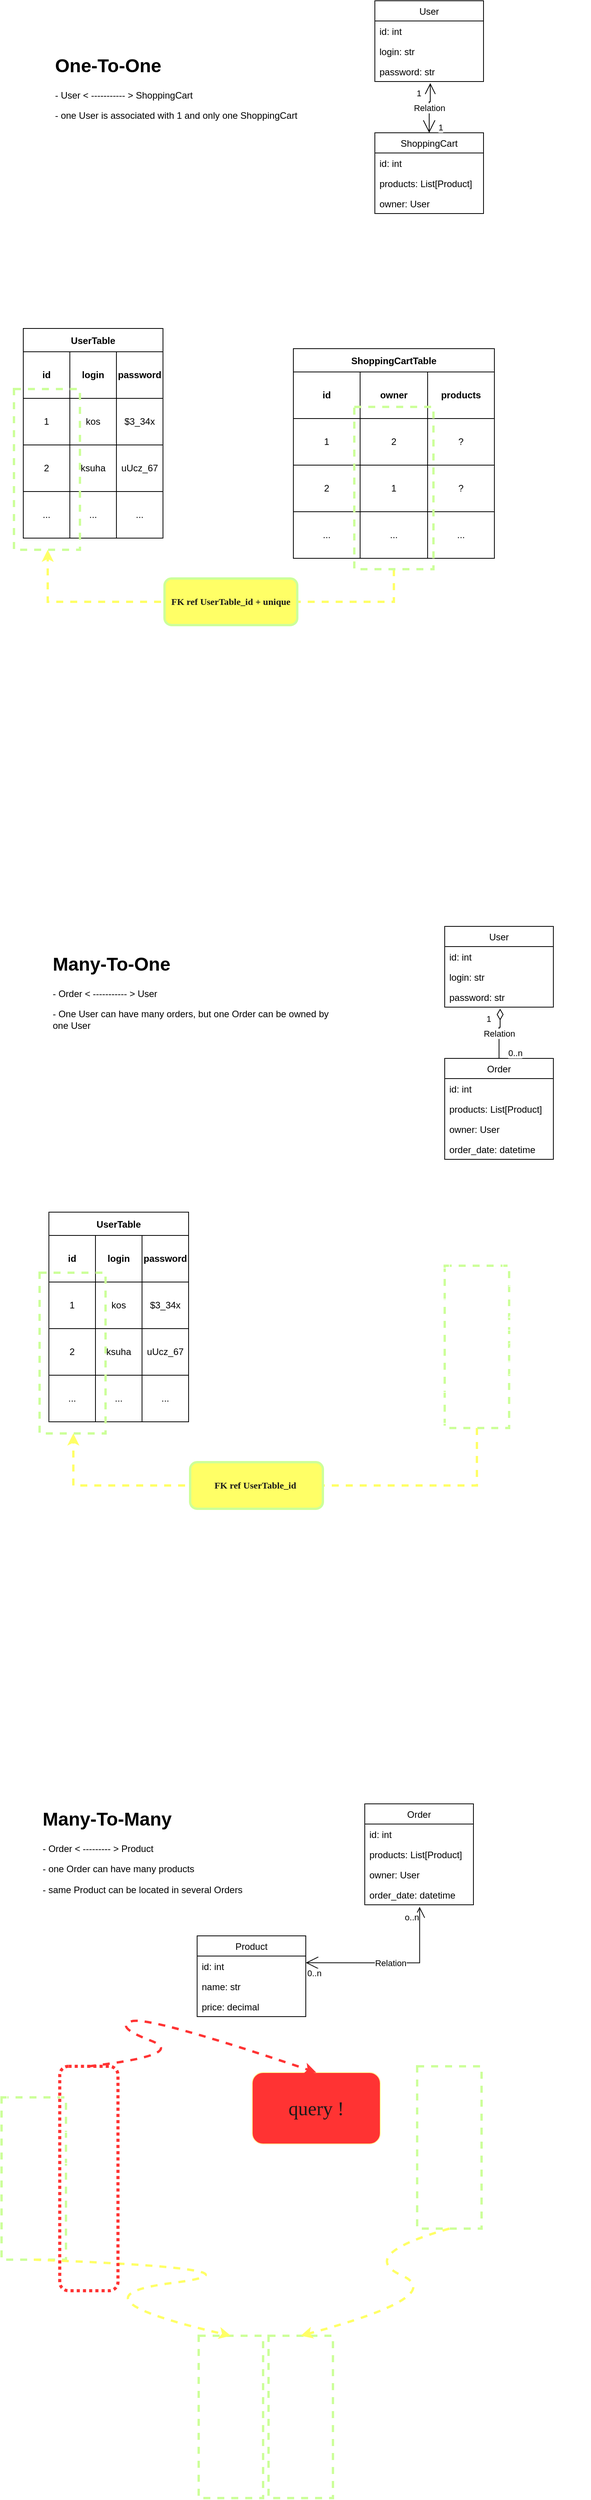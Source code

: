 <mxfile version="20.5.3" type="embed"><diagram id="23iRSUPoRavnBvh4doch" name="Page-1"><mxGraphModel dx="722" dy="647" grid="0" gridSize="10" guides="1" tooltips="1" connect="1" arrows="1" fold="1" page="1" pageScale="1" pageWidth="827" pageHeight="1169" math="0" shadow="0"><root><mxCell id="0"/><mxCell id="1" parent="0"/><mxCell id="3" value="User" style="swimlane;fontStyle=0;childLayout=stackLayout;horizontal=1;startSize=26;fillColor=none;horizontalStack=0;resizeParent=1;resizeParentMax=0;resizeLast=0;collapsible=1;marginBottom=0;" parent="1" vertex="1"><mxGeometry x="487" y="36" width="140" height="104" as="geometry"/></mxCell><mxCell id="4" value="id: int" style="text;strokeColor=none;fillColor=none;align=left;verticalAlign=top;spacingLeft=4;spacingRight=4;overflow=hidden;rotatable=0;points=[[0,0.5],[1,0.5]];portConstraint=eastwest;" parent="3" vertex="1"><mxGeometry y="26" width="140" height="26" as="geometry"/></mxCell><mxCell id="5" value="login: str" style="text;strokeColor=none;fillColor=none;align=left;verticalAlign=top;spacingLeft=4;spacingRight=4;overflow=hidden;rotatable=0;points=[[0,0.5],[1,0.5]];portConstraint=eastwest;" parent="3" vertex="1"><mxGeometry y="52" width="140" height="26" as="geometry"/></mxCell><mxCell id="6" value="password: str" style="text;strokeColor=none;fillColor=none;align=left;verticalAlign=top;spacingLeft=4;spacingRight=4;overflow=hidden;rotatable=0;points=[[0,0.5],[1,0.5]];portConstraint=eastwest;" parent="3" vertex="1"><mxGeometry y="78" width="140" height="26" as="geometry"/></mxCell><mxCell id="7" value="ShoppingCart" style="swimlane;fontStyle=0;childLayout=stackLayout;horizontal=1;startSize=26;fillColor=none;horizontalStack=0;resizeParent=1;resizeParentMax=0;resizeLast=0;collapsible=1;marginBottom=0;" parent="1" vertex="1"><mxGeometry x="487" y="206" width="140" height="104" as="geometry"/></mxCell><mxCell id="8" value="id: int" style="text;strokeColor=none;fillColor=none;align=left;verticalAlign=top;spacingLeft=4;spacingRight=4;overflow=hidden;rotatable=0;points=[[0,0.5],[1,0.5]];portConstraint=eastwest;" parent="7" vertex="1"><mxGeometry y="26" width="140" height="26" as="geometry"/></mxCell><mxCell id="9" value="products: List[Product]" style="text;strokeColor=none;fillColor=none;align=left;verticalAlign=top;spacingLeft=4;spacingRight=4;overflow=hidden;rotatable=0;points=[[0,0.5],[1,0.5]];portConstraint=eastwest;" parent="7" vertex="1"><mxGeometry y="52" width="140" height="26" as="geometry"/></mxCell><mxCell id="10" value="owner: User" style="text;strokeColor=none;fillColor=none;align=left;verticalAlign=top;spacingLeft=4;spacingRight=4;overflow=hidden;rotatable=0;points=[[0,0.5],[1,0.5]];portConstraint=eastwest;" parent="7" vertex="1"><mxGeometry y="78" width="140" height="26" as="geometry"/></mxCell><mxCell id="11" value="Relation" style="endArrow=open;html=1;endSize=12;startArrow=open;startSize=14;startFill=0;edgeStyle=orthogonalEdgeStyle;rounded=0;entryX=0.51;entryY=1.077;entryDx=0;entryDy=0;entryPerimeter=0;exitX=0.5;exitY=0;exitDx=0;exitDy=0;" parent="1" source="7" target="6" edge="1"><mxGeometry relative="1" as="geometry"><mxPoint x="357" y="176" as="sourcePoint"/><mxPoint x="561" y="166" as="targetPoint"/><Array as="points"><mxPoint x="557" y="166"/><mxPoint x="558" y="166"/></Array></mxGeometry></mxCell><mxCell id="12" value="1" style="edgeLabel;resizable=0;html=1;align=left;verticalAlign=top;" parent="11" connectable="0" vertex="1"><mxGeometry x="-1" relative="1" as="geometry"><mxPoint x="10" y="-20" as="offset"/></mxGeometry></mxCell><mxCell id="13" value="1" style="edgeLabel;resizable=0;html=1;align=right;verticalAlign=top;" parent="11" connectable="0" vertex="1"><mxGeometry x="1" relative="1" as="geometry"><mxPoint x="-11" as="offset"/></mxGeometry></mxCell><mxCell id="14" value="&lt;h1&gt;One-To-One&lt;/h1&gt;&lt;p&gt;- User &amp;lt; ----------- &amp;gt; ShoppingCart&lt;/p&gt;&lt;p&gt;- one User is associated with 1 and only one ShoppingCart&lt;/p&gt;" style="text;html=1;strokeColor=none;fillColor=none;spacing=5;spacingTop=-20;whiteSpace=wrap;overflow=hidden;rounded=0;" parent="1" vertex="1"><mxGeometry x="70" y="100" width="370" height="120" as="geometry"/></mxCell><mxCell id="15" value="User" style="swimlane;fontStyle=0;childLayout=stackLayout;horizontal=1;startSize=26;fillColor=none;horizontalStack=0;resizeParent=1;resizeParentMax=0;resizeLast=0;collapsible=1;marginBottom=0;" parent="1" vertex="1"><mxGeometry x="577" y="1228" width="140" height="104" as="geometry"/></mxCell><mxCell id="16" value="id: int" style="text;strokeColor=none;fillColor=none;align=left;verticalAlign=top;spacingLeft=4;spacingRight=4;overflow=hidden;rotatable=0;points=[[0,0.5],[1,0.5]];portConstraint=eastwest;" parent="15" vertex="1"><mxGeometry y="26" width="140" height="26" as="geometry"/></mxCell><mxCell id="17" value="login: str" style="text;strokeColor=none;fillColor=none;align=left;verticalAlign=top;spacingLeft=4;spacingRight=4;overflow=hidden;rotatable=0;points=[[0,0.5],[1,0.5]];portConstraint=eastwest;" parent="15" vertex="1"><mxGeometry y="52" width="140" height="26" as="geometry"/></mxCell><mxCell id="18" value="password: str" style="text;strokeColor=none;fillColor=none;align=left;verticalAlign=top;spacingLeft=4;spacingRight=4;overflow=hidden;rotatable=0;points=[[0,0.5],[1,0.5]];portConstraint=eastwest;" parent="15" vertex="1"><mxGeometry y="78" width="140" height="26" as="geometry"/></mxCell><mxCell id="19" value="Order" style="swimlane;fontStyle=0;childLayout=stackLayout;horizontal=1;startSize=26;fillColor=none;horizontalStack=0;resizeParent=1;resizeParentMax=0;resizeLast=0;collapsible=1;marginBottom=0;" parent="1" vertex="1"><mxGeometry x="577" y="1398" width="140" height="130" as="geometry"/></mxCell><mxCell id="20" value="id: int" style="text;strokeColor=none;fillColor=none;align=left;verticalAlign=top;spacingLeft=4;spacingRight=4;overflow=hidden;rotatable=0;points=[[0,0.5],[1,0.5]];portConstraint=eastwest;" parent="19" vertex="1"><mxGeometry y="26" width="140" height="26" as="geometry"/></mxCell><mxCell id="21" value="products: List[Product]" style="text;strokeColor=none;fillColor=none;align=left;verticalAlign=top;spacingLeft=4;spacingRight=4;overflow=hidden;rotatable=0;points=[[0,0.5],[1,0.5]];portConstraint=eastwest;" parent="19" vertex="1"><mxGeometry y="52" width="140" height="26" as="geometry"/></mxCell><mxCell id="22" value="owner: User" style="text;strokeColor=none;fillColor=none;align=left;verticalAlign=top;spacingLeft=4;spacingRight=4;overflow=hidden;rotatable=0;points=[[0,0.5],[1,0.5]];portConstraint=eastwest;" parent="19" vertex="1"><mxGeometry y="78" width="140" height="26" as="geometry"/></mxCell><mxCell id="27" value="order_date: datetime" style="text;strokeColor=none;fillColor=none;align=left;verticalAlign=top;spacingLeft=4;spacingRight=4;overflow=hidden;rotatable=0;points=[[0,0.5],[1,0.5]];portConstraint=eastwest;" parent="19" vertex="1"><mxGeometry y="104" width="140" height="26" as="geometry"/></mxCell><mxCell id="23" value="Relation" style="endArrow=diamondThin;html=1;endSize=12;startArrow=none;startSize=14;startFill=0;edgeStyle=orthogonalEdgeStyle;rounded=0;entryX=0.51;entryY=1.077;entryDx=0;entryDy=0;entryPerimeter=0;exitX=0.5;exitY=0;exitDx=0;exitDy=0;endFill=0;" parent="1" source="19" target="18" edge="1"><mxGeometry relative="1" as="geometry"><mxPoint x="447" y="1368" as="sourcePoint"/><mxPoint x="651" y="1358" as="targetPoint"/><Array as="points"><mxPoint x="647" y="1358"/><mxPoint x="648" y="1358"/></Array></mxGeometry></mxCell><mxCell id="24" value="0..n" style="edgeLabel;resizable=0;html=1;align=left;verticalAlign=top;" parent="23" connectable="0" vertex="1"><mxGeometry x="-1" relative="1" as="geometry"><mxPoint x="10" y="-20" as="offset"/></mxGeometry></mxCell><mxCell id="25" value="1" style="edgeLabel;resizable=0;html=1;align=right;verticalAlign=top;" parent="23" connectable="0" vertex="1"><mxGeometry x="1" relative="1" as="geometry"><mxPoint x="-11" as="offset"/></mxGeometry></mxCell><mxCell id="26" value="&lt;h1&gt;Many-To-One&lt;/h1&gt;&lt;p&gt;- Order &amp;lt; ----------- &amp;gt; User&lt;/p&gt;&lt;p&gt;- One User can have many orders, but one Order can be owned by one User&lt;/p&gt;" style="text;html=1;strokeColor=none;fillColor=none;spacing=5;spacingTop=-20;whiteSpace=wrap;overflow=hidden;rounded=0;" parent="1" vertex="1"><mxGeometry x="67" y="1257" width="370" height="120" as="geometry"/></mxCell><mxCell id="28" value="&lt;h1&gt;Many-To-Many&lt;/h1&gt;&lt;p&gt;- Order &amp;lt; --------- &amp;gt; Product&lt;/p&gt;&lt;p&gt;- one Order can have many products&lt;/p&gt;&lt;p&gt;- same Product can be located in several Orders&lt;/p&gt;" style="text;html=1;strokeColor=none;fillColor=none;spacing=5;spacingTop=-20;whiteSpace=wrap;overflow=hidden;rounded=0;" parent="1" vertex="1"><mxGeometry x="54" y="2358" width="400" height="120" as="geometry"/></mxCell><mxCell id="29" value="Order" style="swimlane;fontStyle=0;childLayout=stackLayout;horizontal=1;startSize=26;fillColor=none;horizontalStack=0;resizeParent=1;resizeParentMax=0;resizeLast=0;collapsible=1;marginBottom=0;" parent="1" vertex="1"><mxGeometry x="474" y="2358" width="140" height="130" as="geometry"/></mxCell><mxCell id="30" value="id: int" style="text;strokeColor=none;fillColor=none;align=left;verticalAlign=top;spacingLeft=4;spacingRight=4;overflow=hidden;rotatable=0;points=[[0,0.5],[1,0.5]];portConstraint=eastwest;" parent="29" vertex="1"><mxGeometry y="26" width="140" height="26" as="geometry"/></mxCell><mxCell id="31" value="products: List[Product]" style="text;strokeColor=none;fillColor=none;align=left;verticalAlign=top;spacingLeft=4;spacingRight=4;overflow=hidden;rotatable=0;points=[[0,0.5],[1,0.5]];portConstraint=eastwest;" parent="29" vertex="1"><mxGeometry y="52" width="140" height="26" as="geometry"/></mxCell><mxCell id="32" value="owner: User" style="text;strokeColor=none;fillColor=none;align=left;verticalAlign=top;spacingLeft=4;spacingRight=4;overflow=hidden;rotatable=0;points=[[0,0.5],[1,0.5]];portConstraint=eastwest;" parent="29" vertex="1"><mxGeometry y="78" width="140" height="26" as="geometry"/></mxCell><mxCell id="33" value="order_date: datetime" style="text;strokeColor=none;fillColor=none;align=left;verticalAlign=top;spacingLeft=4;spacingRight=4;overflow=hidden;rotatable=0;points=[[0,0.5],[1,0.5]];portConstraint=eastwest;" parent="29" vertex="1"><mxGeometry y="104" width="140" height="26" as="geometry"/></mxCell><mxCell id="34" value="Product" style="swimlane;fontStyle=0;childLayout=stackLayout;horizontal=1;startSize=26;fillColor=none;horizontalStack=0;resizeParent=1;resizeParentMax=0;resizeLast=0;collapsible=1;marginBottom=0;" parent="1" vertex="1"><mxGeometry x="258" y="2528" width="140" height="104" as="geometry"/></mxCell><mxCell id="35" value="id: int" style="text;strokeColor=none;fillColor=none;align=left;verticalAlign=top;spacingLeft=4;spacingRight=4;overflow=hidden;rotatable=0;points=[[0,0.5],[1,0.5]];portConstraint=eastwest;" parent="34" vertex="1"><mxGeometry y="26" width="140" height="26" as="geometry"/></mxCell><mxCell id="36" value="name: str" style="text;strokeColor=none;fillColor=none;align=left;verticalAlign=top;spacingLeft=4;spacingRight=4;overflow=hidden;rotatable=0;points=[[0,0.5],[1,0.5]];portConstraint=eastwest;" parent="34" vertex="1"><mxGeometry y="52" width="140" height="26" as="geometry"/></mxCell><mxCell id="37" value="price: decimal" style="text;strokeColor=none;fillColor=none;align=left;verticalAlign=top;spacingLeft=4;spacingRight=4;overflow=hidden;rotatable=0;points=[[0,0.5],[1,0.5]];portConstraint=eastwest;" parent="34" vertex="1"><mxGeometry y="78" width="140" height="26" as="geometry"/></mxCell><mxCell id="38" value="Relation" style="endArrow=open;html=1;endSize=12;startArrow=open;startSize=14;startFill=0;edgeStyle=orthogonalEdgeStyle;rounded=0;entryX=0.505;entryY=1.103;entryDx=0;entryDy=0;entryPerimeter=0;exitX=1;exitY=0.333;exitDx=0;exitDy=0;exitPerimeter=0;" parent="1" source="35" target="33" edge="1"><mxGeometry relative="1" as="geometry"><mxPoint x="424" y="2588" as="sourcePoint"/><mxPoint x="584" y="2588" as="targetPoint"/><Array as="points"><mxPoint x="545" y="2563"/></Array></mxGeometry></mxCell><mxCell id="39" value="0..n" style="edgeLabel;resizable=0;html=1;align=left;verticalAlign=top;" parent="38" connectable="0" vertex="1"><mxGeometry x="-1" relative="1" as="geometry"/></mxCell><mxCell id="40" value="o..n" style="edgeLabel;resizable=0;html=1;align=right;verticalAlign=top;" parent="38" connectable="0" vertex="1"><mxGeometry x="1" relative="1" as="geometry"/></mxCell><mxCell id="60" value="UserTable" style="shape=table;startSize=30;container=1;collapsible=0;childLayout=tableLayout;fontStyle=1;align=center;" vertex="1" parent="1"><mxGeometry x="34" y="458" width="180" height="270" as="geometry"/></mxCell><mxCell id="61" value="" style="shape=tableRow;horizontal=0;startSize=0;swimlaneHead=0;swimlaneBody=0;top=0;left=0;bottom=0;right=0;collapsible=0;dropTarget=0;fillColor=none;points=[[0,0.5],[1,0.5]];portConstraint=eastwest;" vertex="1" parent="60"><mxGeometry y="30" width="180" height="60" as="geometry"/></mxCell><mxCell id="62" value="&lt;b&gt;id&lt;/b&gt;" style="shape=partialRectangle;html=1;whiteSpace=wrap;connectable=0;fillColor=none;top=0;left=0;bottom=0;right=0;overflow=hidden;" vertex="1" parent="61"><mxGeometry width="60" height="60" as="geometry"><mxRectangle width="60" height="60" as="alternateBounds"/></mxGeometry></mxCell><mxCell id="63" value="&lt;b&gt;login&lt;/b&gt;" style="shape=partialRectangle;html=1;whiteSpace=wrap;connectable=0;fillColor=none;top=0;left=0;bottom=0;right=0;overflow=hidden;" vertex="1" parent="61"><mxGeometry x="60" width="60" height="60" as="geometry"><mxRectangle width="60" height="60" as="alternateBounds"/></mxGeometry></mxCell><mxCell id="64" value="&lt;b&gt;password&lt;/b&gt;" style="shape=partialRectangle;html=1;whiteSpace=wrap;connectable=0;fillColor=none;top=0;left=0;bottom=0;right=0;overflow=hidden;" vertex="1" parent="61"><mxGeometry x="120" width="60" height="60" as="geometry"><mxRectangle width="60" height="60" as="alternateBounds"/></mxGeometry></mxCell><mxCell id="65" value="" style="shape=tableRow;horizontal=0;startSize=0;swimlaneHead=0;swimlaneBody=0;top=0;left=0;bottom=0;right=0;collapsible=0;dropTarget=0;fillColor=none;points=[[0,0.5],[1,0.5]];portConstraint=eastwest;" vertex="1" parent="60"><mxGeometry y="90" width="180" height="60" as="geometry"/></mxCell><mxCell id="66" value="1" style="shape=partialRectangle;html=1;whiteSpace=wrap;connectable=0;fillColor=none;top=0;left=0;bottom=0;right=0;overflow=hidden;" vertex="1" parent="65"><mxGeometry width="60" height="60" as="geometry"><mxRectangle width="60" height="60" as="alternateBounds"/></mxGeometry></mxCell><mxCell id="67" value="kos" style="shape=partialRectangle;html=1;whiteSpace=wrap;connectable=0;fillColor=none;top=0;left=0;bottom=0;right=0;overflow=hidden;" vertex="1" parent="65"><mxGeometry x="60" width="60" height="60" as="geometry"><mxRectangle width="60" height="60" as="alternateBounds"/></mxGeometry></mxCell><mxCell id="68" value="$3_34x" style="shape=partialRectangle;html=1;whiteSpace=wrap;connectable=0;fillColor=none;top=0;left=0;bottom=0;right=0;overflow=hidden;" vertex="1" parent="65"><mxGeometry x="120" width="60" height="60" as="geometry"><mxRectangle width="60" height="60" as="alternateBounds"/></mxGeometry></mxCell><mxCell id="69" value="" style="shape=tableRow;horizontal=0;startSize=0;swimlaneHead=0;swimlaneBody=0;top=0;left=0;bottom=0;right=0;collapsible=0;dropTarget=0;fillColor=none;points=[[0,0.5],[1,0.5]];portConstraint=eastwest;" vertex="1" parent="60"><mxGeometry y="150" width="180" height="60" as="geometry"/></mxCell><mxCell id="70" value="2" style="shape=partialRectangle;html=1;whiteSpace=wrap;connectable=0;fillColor=none;top=0;left=0;bottom=0;right=0;overflow=hidden;" vertex="1" parent="69"><mxGeometry width="60" height="60" as="geometry"><mxRectangle width="60" height="60" as="alternateBounds"/></mxGeometry></mxCell><mxCell id="71" value="ksuha" style="shape=partialRectangle;html=1;whiteSpace=wrap;connectable=0;fillColor=none;top=0;left=0;bottom=0;right=0;overflow=hidden;" vertex="1" parent="69"><mxGeometry x="60" width="60" height="60" as="geometry"><mxRectangle width="60" height="60" as="alternateBounds"/></mxGeometry></mxCell><mxCell id="72" value="uUcz_67" style="shape=partialRectangle;html=1;whiteSpace=wrap;connectable=0;fillColor=none;top=0;left=0;bottom=0;right=0;overflow=hidden;" vertex="1" parent="69"><mxGeometry x="120" width="60" height="60" as="geometry"><mxRectangle width="60" height="60" as="alternateBounds"/></mxGeometry></mxCell><mxCell id="73" value="" style="shape=tableRow;horizontal=0;startSize=0;swimlaneHead=0;swimlaneBody=0;top=0;left=0;bottom=0;right=0;collapsible=0;dropTarget=0;fillColor=none;points=[[0,0.5],[1,0.5]];portConstraint=eastwest;" vertex="1" parent="60"><mxGeometry y="210" width="180" height="60" as="geometry"/></mxCell><mxCell id="74" value="..." style="shape=partialRectangle;html=1;whiteSpace=wrap;connectable=0;fillColor=none;top=0;left=0;bottom=0;right=0;overflow=hidden;" vertex="1" parent="73"><mxGeometry width="60" height="60" as="geometry"><mxRectangle width="60" height="60" as="alternateBounds"/></mxGeometry></mxCell><mxCell id="75" value="..." style="shape=partialRectangle;html=1;whiteSpace=wrap;connectable=0;fillColor=none;top=0;left=0;bottom=0;right=0;overflow=hidden;" vertex="1" parent="73"><mxGeometry x="60" width="60" height="60" as="geometry"><mxRectangle width="60" height="60" as="alternateBounds"/></mxGeometry></mxCell><mxCell id="76" value="..." style="shape=partialRectangle;html=1;whiteSpace=wrap;connectable=0;fillColor=none;top=0;left=0;bottom=0;right=0;overflow=hidden;" vertex="1" parent="73"><mxGeometry x="120" width="60" height="60" as="geometry"><mxRectangle width="60" height="60" as="alternateBounds"/></mxGeometry></mxCell><mxCell id="77" value="ShoppingCartTable" style="shape=table;startSize=30;container=1;collapsible=0;childLayout=tableLayout;fontStyle=1;align=center;" vertex="1" parent="1"><mxGeometry x="382" y="484" width="259" height="270" as="geometry"/></mxCell><mxCell id="78" value="" style="shape=tableRow;horizontal=0;startSize=0;swimlaneHead=0;swimlaneBody=0;top=0;left=0;bottom=0;right=0;collapsible=0;dropTarget=0;fillColor=none;points=[[0,0.5],[1,0.5]];portConstraint=eastwest;" vertex="1" parent="77"><mxGeometry y="30" width="259" height="60" as="geometry"/></mxCell><mxCell id="79" value="&lt;b&gt;id&lt;/b&gt;" style="shape=partialRectangle;html=1;whiteSpace=wrap;connectable=0;fillColor=none;top=0;left=0;bottom=0;right=0;overflow=hidden;" vertex="1" parent="78"><mxGeometry width="86" height="60" as="geometry"><mxRectangle width="86" height="60" as="alternateBounds"/></mxGeometry></mxCell><mxCell id="80" value="&lt;b&gt;owner&lt;/b&gt;" style="shape=partialRectangle;html=1;whiteSpace=wrap;connectable=0;fillColor=none;top=0;left=0;bottom=0;right=0;overflow=hidden;strokeWidth=9;strokeColor=#CCFF99;" vertex="1" parent="78"><mxGeometry x="86" width="87" height="60" as="geometry"><mxRectangle width="87" height="60" as="alternateBounds"/></mxGeometry></mxCell><mxCell id="81" value="&lt;b&gt;products&lt;/b&gt;" style="shape=partialRectangle;html=1;whiteSpace=wrap;connectable=0;fillColor=none;top=0;left=0;bottom=0;right=0;overflow=hidden;" vertex="1" parent="78"><mxGeometry x="173" width="86" height="60" as="geometry"><mxRectangle width="86" height="60" as="alternateBounds"/></mxGeometry></mxCell><mxCell id="82" value="" style="shape=tableRow;horizontal=0;startSize=0;swimlaneHead=0;swimlaneBody=0;top=0;left=0;bottom=0;right=0;collapsible=0;dropTarget=0;fillColor=none;points=[[0,0.5],[1,0.5]];portConstraint=eastwest;" vertex="1" parent="77"><mxGeometry y="90" width="259" height="60" as="geometry"/></mxCell><mxCell id="83" value="1" style="shape=partialRectangle;html=1;whiteSpace=wrap;connectable=0;fillColor=none;top=0;left=0;bottom=0;right=0;overflow=hidden;" vertex="1" parent="82"><mxGeometry width="86" height="60" as="geometry"><mxRectangle width="86" height="60" as="alternateBounds"/></mxGeometry></mxCell><mxCell id="84" value="2" style="shape=partialRectangle;html=1;whiteSpace=wrap;connectable=0;fillColor=none;top=0;left=0;bottom=0;right=0;overflow=hidden;strokeWidth=9;strokeColor=#CCFF99;" vertex="1" parent="82"><mxGeometry x="86" width="87" height="60" as="geometry"><mxRectangle width="87" height="60" as="alternateBounds"/></mxGeometry></mxCell><mxCell id="85" value="?" style="shape=partialRectangle;html=1;whiteSpace=wrap;connectable=0;fillColor=none;top=0;left=0;bottom=0;right=0;overflow=hidden;" vertex="1" parent="82"><mxGeometry x="173" width="86" height="60" as="geometry"><mxRectangle width="86" height="60" as="alternateBounds"/></mxGeometry></mxCell><mxCell id="86" value="" style="shape=tableRow;horizontal=0;startSize=0;swimlaneHead=0;swimlaneBody=0;top=0;left=0;bottom=0;right=0;collapsible=0;dropTarget=0;fillColor=none;points=[[0,0.5],[1,0.5]];portConstraint=eastwest;" vertex="1" parent="77"><mxGeometry y="150" width="259" height="60" as="geometry"/></mxCell><mxCell id="87" value="2" style="shape=partialRectangle;html=1;whiteSpace=wrap;connectable=0;fillColor=none;top=0;left=0;bottom=0;right=0;overflow=hidden;" vertex="1" parent="86"><mxGeometry width="86" height="60" as="geometry"><mxRectangle width="86" height="60" as="alternateBounds"/></mxGeometry></mxCell><mxCell id="88" value="1" style="shape=partialRectangle;html=1;whiteSpace=wrap;connectable=0;fillColor=none;top=0;left=0;bottom=0;right=0;overflow=hidden;strokeWidth=9;strokeColor=#CCFF99;" vertex="1" parent="86"><mxGeometry x="86" width="87" height="60" as="geometry"><mxRectangle width="87" height="60" as="alternateBounds"/></mxGeometry></mxCell><mxCell id="89" value="?" style="shape=partialRectangle;html=1;whiteSpace=wrap;connectable=0;fillColor=none;top=0;left=0;bottom=0;right=0;overflow=hidden;" vertex="1" parent="86"><mxGeometry x="173" width="86" height="60" as="geometry"><mxRectangle width="86" height="60" as="alternateBounds"/></mxGeometry></mxCell><mxCell id="90" value="" style="shape=tableRow;horizontal=0;startSize=0;swimlaneHead=0;swimlaneBody=0;top=0;left=0;bottom=0;right=0;collapsible=0;dropTarget=0;fillColor=none;points=[[0,0.5],[1,0.5]];portConstraint=eastwest;" vertex="1" parent="77"><mxGeometry y="210" width="259" height="60" as="geometry"/></mxCell><mxCell id="91" value="..." style="shape=partialRectangle;html=1;whiteSpace=wrap;connectable=0;fillColor=none;top=0;left=0;bottom=0;right=0;overflow=hidden;" vertex="1" parent="90"><mxGeometry width="86" height="60" as="geometry"><mxRectangle width="86" height="60" as="alternateBounds"/></mxGeometry></mxCell><mxCell id="92" value="..." style="shape=partialRectangle;html=1;whiteSpace=wrap;connectable=0;fillColor=none;top=0;left=0;bottom=0;right=0;overflow=hidden;strokeWidth=9;strokeColor=#CCFF99;" vertex="1" parent="90"><mxGeometry x="86" width="87" height="60" as="geometry"><mxRectangle width="87" height="60" as="alternateBounds"/></mxGeometry></mxCell><mxCell id="93" value="..." style="shape=partialRectangle;html=1;whiteSpace=wrap;connectable=0;fillColor=none;top=0;left=0;bottom=0;right=0;overflow=hidden;" vertex="1" parent="90"><mxGeometry x="173" width="86" height="60" as="geometry"><mxRectangle width="86" height="60" as="alternateBounds"/></mxGeometry></mxCell><mxCell id="140" style="edgeStyle=elbowEdgeStyle;rounded=0;orthogonalLoop=1;jettySize=auto;html=1;exitX=0.5;exitY=1;exitDx=0;exitDy=0;entryX=0.5;entryY=1;entryDx=0;entryDy=0;elbow=vertical;strokeColor=#FFFF66;strokeWidth=3;dashed=1;fontFamily=Manrope;fontSource=https%3A%2F%2Ffonts.googleapis.com%2Fcss%3Ffamily%3DManrope;" edge="1" parent="1" source="130"><mxGeometry relative="1" as="geometry"><mxPoint x="65.5" y="743" as="targetPoint"/><Array as="points"><mxPoint x="289" y="810"/></Array></mxGeometry></mxCell><mxCell id="130" value="" style="rounded=0;whiteSpace=wrap;html=1;strokeColor=#CCFF99;strokeWidth=3;fillColor=none;dashed=1;" vertex="1" parent="1"><mxGeometry x="460.5" y="559" width="102" height="209" as="geometry"/></mxCell><mxCell id="132" value="" style="rounded=0;whiteSpace=wrap;html=1;dashed=1;strokeColor=#CCFF99;strokeWidth=3;fillColor=none;" vertex="1" parent="1"><mxGeometry x="22" y="536" width="85" height="207" as="geometry"/></mxCell><mxCell id="143" value="&lt;font color=&quot;#1a1a1a&quot;&gt;FK ref UserTable_id + unique&lt;/font&gt;" style="rounded=1;whiteSpace=wrap;html=1;strokeColor=#CCFF99;strokeWidth=3;fillColor=#FFFF66;fontFamily=Manrope;fontSource=https%3A%2F%2Ffonts.googleapis.com%2Fcss%3Ffamily%3DManrope;fontStyle=1" vertex="1" parent="1"><mxGeometry x="216" y="780" width="171" height="60" as="geometry"/></mxCell><mxCell id="144" style="edgeStyle=elbowEdgeStyle;rounded=0;orthogonalLoop=1;jettySize=auto;elbow=vertical;html=1;exitX=0.25;exitY=0;exitDx=0;exitDy=0;dashed=1;strokeColor=#FFFF66;strokeWidth=3;fontFamily=Manrope;fontSource=https%3A%2F%2Ffonts.googleapis.com%2Fcss%3Ffamily%3DManrope;fontColor=#1A1A1A;" edge="1" parent="1" source="132" target="132"><mxGeometry relative="1" as="geometry"/></mxCell><mxCell id="145" value="UserTable" style="shape=table;startSize=30;container=1;collapsible=0;childLayout=tableLayout;fontStyle=1;align=center;" vertex="1" parent="1"><mxGeometry x="67" y="1596" width="180" height="270" as="geometry"/></mxCell><mxCell id="146" value="" style="shape=tableRow;horizontal=0;startSize=0;swimlaneHead=0;swimlaneBody=0;top=0;left=0;bottom=0;right=0;collapsible=0;dropTarget=0;fillColor=none;points=[[0,0.5],[1,0.5]];portConstraint=eastwest;" vertex="1" parent="145"><mxGeometry y="30" width="180" height="60" as="geometry"/></mxCell><mxCell id="147" value="&lt;b&gt;id&lt;/b&gt;" style="shape=partialRectangle;html=1;whiteSpace=wrap;connectable=0;fillColor=none;top=0;left=0;bottom=0;right=0;overflow=hidden;" vertex="1" parent="146"><mxGeometry width="60" height="60" as="geometry"><mxRectangle width="60" height="60" as="alternateBounds"/></mxGeometry></mxCell><mxCell id="148" value="&lt;b&gt;login&lt;/b&gt;" style="shape=partialRectangle;html=1;whiteSpace=wrap;connectable=0;fillColor=none;top=0;left=0;bottom=0;right=0;overflow=hidden;" vertex="1" parent="146"><mxGeometry x="60" width="60" height="60" as="geometry"><mxRectangle width="60" height="60" as="alternateBounds"/></mxGeometry></mxCell><mxCell id="149" value="&lt;b&gt;password&lt;/b&gt;" style="shape=partialRectangle;html=1;whiteSpace=wrap;connectable=0;fillColor=none;top=0;left=0;bottom=0;right=0;overflow=hidden;" vertex="1" parent="146"><mxGeometry x="120" width="60" height="60" as="geometry"><mxRectangle width="60" height="60" as="alternateBounds"/></mxGeometry></mxCell><mxCell id="150" value="" style="shape=tableRow;horizontal=0;startSize=0;swimlaneHead=0;swimlaneBody=0;top=0;left=0;bottom=0;right=0;collapsible=0;dropTarget=0;fillColor=none;points=[[0,0.5],[1,0.5]];portConstraint=eastwest;" vertex="1" parent="145"><mxGeometry y="90" width="180" height="60" as="geometry"/></mxCell><mxCell id="151" value="1" style="shape=partialRectangle;html=1;whiteSpace=wrap;connectable=0;fillColor=none;top=0;left=0;bottom=0;right=0;overflow=hidden;" vertex="1" parent="150"><mxGeometry width="60" height="60" as="geometry"><mxRectangle width="60" height="60" as="alternateBounds"/></mxGeometry></mxCell><mxCell id="152" value="kos" style="shape=partialRectangle;html=1;whiteSpace=wrap;connectable=0;fillColor=none;top=0;left=0;bottom=0;right=0;overflow=hidden;" vertex="1" parent="150"><mxGeometry x="60" width="60" height="60" as="geometry"><mxRectangle width="60" height="60" as="alternateBounds"/></mxGeometry></mxCell><mxCell id="153" value="$3_34x" style="shape=partialRectangle;html=1;whiteSpace=wrap;connectable=0;fillColor=none;top=0;left=0;bottom=0;right=0;overflow=hidden;" vertex="1" parent="150"><mxGeometry x="120" width="60" height="60" as="geometry"><mxRectangle width="60" height="60" as="alternateBounds"/></mxGeometry></mxCell><mxCell id="154" value="" style="shape=tableRow;horizontal=0;startSize=0;swimlaneHead=0;swimlaneBody=0;top=0;left=0;bottom=0;right=0;collapsible=0;dropTarget=0;fillColor=none;points=[[0,0.5],[1,0.5]];portConstraint=eastwest;" vertex="1" parent="145"><mxGeometry y="150" width="180" height="60" as="geometry"/></mxCell><mxCell id="155" value="2" style="shape=partialRectangle;html=1;whiteSpace=wrap;connectable=0;fillColor=none;top=0;left=0;bottom=0;right=0;overflow=hidden;" vertex="1" parent="154"><mxGeometry width="60" height="60" as="geometry"><mxRectangle width="60" height="60" as="alternateBounds"/></mxGeometry></mxCell><mxCell id="156" value="ksuha" style="shape=partialRectangle;html=1;whiteSpace=wrap;connectable=0;fillColor=none;top=0;left=0;bottom=0;right=0;overflow=hidden;" vertex="1" parent="154"><mxGeometry x="60" width="60" height="60" as="geometry"><mxRectangle width="60" height="60" as="alternateBounds"/></mxGeometry></mxCell><mxCell id="157" value="uUcz_67" style="shape=partialRectangle;html=1;whiteSpace=wrap;connectable=0;fillColor=none;top=0;left=0;bottom=0;right=0;overflow=hidden;" vertex="1" parent="154"><mxGeometry x="120" width="60" height="60" as="geometry"><mxRectangle width="60" height="60" as="alternateBounds"/></mxGeometry></mxCell><mxCell id="158" value="" style="shape=tableRow;horizontal=0;startSize=0;swimlaneHead=0;swimlaneBody=0;top=0;left=0;bottom=0;right=0;collapsible=0;dropTarget=0;fillColor=none;points=[[0,0.5],[1,0.5]];portConstraint=eastwest;" vertex="1" parent="145"><mxGeometry y="210" width="180" height="60" as="geometry"/></mxCell><mxCell id="159" value="..." style="shape=partialRectangle;html=1;whiteSpace=wrap;connectable=0;fillColor=none;top=0;left=0;bottom=0;right=0;overflow=hidden;" vertex="1" parent="158"><mxGeometry width="60" height="60" as="geometry"><mxRectangle width="60" height="60" as="alternateBounds"/></mxGeometry></mxCell><mxCell id="160" value="..." style="shape=partialRectangle;html=1;whiteSpace=wrap;connectable=0;fillColor=none;top=0;left=0;bottom=0;right=0;overflow=hidden;" vertex="1" parent="158"><mxGeometry x="60" width="60" height="60" as="geometry"><mxRectangle width="60" height="60" as="alternateBounds"/></mxGeometry></mxCell><mxCell id="161" value="..." style="shape=partialRectangle;html=1;whiteSpace=wrap;connectable=0;fillColor=none;top=0;left=0;bottom=0;right=0;overflow=hidden;" vertex="1" parent="158"><mxGeometry x="120" width="60" height="60" as="geometry"><mxRectangle width="60" height="60" as="alternateBounds"/></mxGeometry></mxCell><mxCell id="179" style="edgeStyle=elbowEdgeStyle;rounded=0;orthogonalLoop=1;jettySize=auto;html=1;exitX=0.5;exitY=1;exitDx=0;exitDy=0;entryX=0.5;entryY=1;entryDx=0;entryDy=0;elbow=vertical;strokeColor=#FFFF66;strokeWidth=3;dashed=1;fontFamily=Manrope;fontSource=https%3A%2F%2Ffonts.googleapis.com%2Fcss%3Ffamily%3DManrope;" edge="1" source="180" parent="1"><mxGeometry relative="1" as="geometry"><mxPoint x="98.5" y="1881" as="targetPoint"/><Array as="points"><mxPoint x="322" y="1948"/></Array></mxGeometry></mxCell><mxCell id="180" value="" style="rounded=0;whiteSpace=wrap;html=1;strokeColor=#CCFF99;strokeWidth=3;fillColor=none;dashed=1;" vertex="1" parent="1"><mxGeometry x="577" y="1665" width="83" height="209" as="geometry"/></mxCell><mxCell id="181" value="" style="rounded=0;whiteSpace=wrap;html=1;dashed=1;strokeColor=#CCFF99;strokeWidth=3;fillColor=none;" vertex="1" parent="1"><mxGeometry x="55" y="1674" width="85" height="207" as="geometry"/></mxCell><mxCell id="182" value="&lt;font color=&quot;#1a1a1a&quot;&gt;FK ref UserTable_id&amp;nbsp;&lt;/font&gt;" style="rounded=1;whiteSpace=wrap;html=1;strokeColor=#CCFF99;strokeWidth=3;fillColor=#FFFF66;fontFamily=Manrope;fontSource=https%3A%2F%2Ffonts.googleapis.com%2Fcss%3Ffamily%3DManrope;fontStyle=1" vertex="1" parent="1"><mxGeometry x="249" y="1918" width="171" height="60" as="geometry"/></mxCell><mxCell id="183" style="edgeStyle=elbowEdgeStyle;rounded=0;orthogonalLoop=1;jettySize=auto;elbow=vertical;html=1;exitX=0.25;exitY=0;exitDx=0;exitDy=0;dashed=1;strokeColor=#FFFF66;strokeWidth=3;fontFamily=Manrope;fontSource=https%3A%2F%2Ffonts.googleapis.com%2Fcss%3Ffamily%3DManrope;fontColor=#1A1A1A;" edge="1" source="181" target="181" parent="1"><mxGeometry relative="1" as="geometry"/></mxCell><mxCell id="188" value="OrderTable" style="shape=table;startSize=30;container=1;collapsible=0;childLayout=tableLayout;fontStyle=0;align=center;strokeColor=#FFFFFF;strokeWidth=1;fontFamily=Manrope;fontSource=https%3A%2F%2Ffonts.googleapis.com%2Fcss%3Ffamily%3DManrope;fontColor=#FFFFFF;fillColor=none;" vertex="1" parent="1"><mxGeometry x="445" y="1598" width="276" height="270" as="geometry"/></mxCell><mxCell id="189" value="" style="shape=tableRow;horizontal=0;startSize=0;swimlaneHead=0;swimlaneBody=0;top=0;left=0;bottom=0;right=0;collapsible=0;dropTarget=0;fillColor=none;points=[[0,0.5],[1,0.5]];portConstraint=eastwest;strokeColor=#CCFF99;strokeWidth=3;fontFamily=Manrope;fontSource=https%3A%2F%2Ffonts.googleapis.com%2Fcss%3Ffamily%3DManrope;fontColor=#FFFFFF;fontStyle=0" vertex="1" parent="188"><mxGeometry y="30" width="276" height="40" as="geometry"/></mxCell><mxCell id="201" value="id" style="shape=partialRectangle;html=1;whiteSpace=wrap;connectable=0;fillColor=none;top=0;left=0;bottom=0;right=0;overflow=hidden;strokeColor=#CCFF99;strokeWidth=3;fontFamily=Manrope;fontSource=https%3A%2F%2Ffonts.googleapis.com%2Fcss%3Ffamily%3DManrope;fontColor=#FFFFFF;fontStyle=0" vertex="1" parent="189"><mxGeometry width="69" height="40" as="geometry"><mxRectangle width="69" height="40" as="alternateBounds"/></mxGeometry></mxCell><mxCell id="190" value="products" style="shape=partialRectangle;html=1;whiteSpace=wrap;connectable=0;fillColor=none;top=0;left=0;bottom=0;right=0;overflow=hidden;strokeColor=#CCFF99;strokeWidth=3;fontFamily=Manrope;fontSource=https%3A%2F%2Ffonts.googleapis.com%2Fcss%3Ffamily%3DManrope;fontColor=#FFFFFF;fontStyle=0" vertex="1" parent="189"><mxGeometry x="69" width="69" height="40" as="geometry"><mxRectangle width="69" height="40" as="alternateBounds"/></mxGeometry></mxCell><mxCell id="191" value="owner" style="shape=partialRectangle;html=1;whiteSpace=wrap;connectable=0;fillColor=none;top=0;left=0;bottom=0;right=0;overflow=hidden;strokeColor=#CCFF99;strokeWidth=3;fontFamily=Manrope;fontSource=https%3A%2F%2Ffonts.googleapis.com%2Fcss%3Ffamily%3DManrope;fontColor=#FFFFFF;fontStyle=0" vertex="1" parent="189"><mxGeometry x="138" width="69" height="40" as="geometry"><mxRectangle width="69" height="40" as="alternateBounds"/></mxGeometry></mxCell><mxCell id="192" value="order_date" style="shape=partialRectangle;html=1;whiteSpace=wrap;connectable=0;fillColor=none;top=0;left=0;bottom=0;right=0;overflow=hidden;strokeColor=#CCFF99;strokeWidth=3;fontFamily=Manrope;fontSource=https%3A%2F%2Ffonts.googleapis.com%2Fcss%3Ffamily%3DManrope;fontColor=#FFFFFF;fontStyle=0" vertex="1" parent="189"><mxGeometry x="207" width="69" height="40" as="geometry"><mxRectangle width="69" height="40" as="alternateBounds"/></mxGeometry></mxCell><mxCell id="193" value="" style="shape=tableRow;horizontal=0;startSize=0;swimlaneHead=0;swimlaneBody=0;top=0;left=0;bottom=0;right=0;collapsible=0;dropTarget=0;fillColor=none;points=[[0,0.5],[1,0.5]];portConstraint=eastwest;strokeColor=#CCFF99;strokeWidth=3;fontFamily=Manrope;fontSource=https%3A%2F%2Ffonts.googleapis.com%2Fcss%3Ffamily%3DManrope;fontColor=#FFFFFF;fontStyle=0" vertex="1" parent="188"><mxGeometry y="70" width="276" height="40" as="geometry"/></mxCell><mxCell id="202" value="1" style="shape=partialRectangle;html=1;whiteSpace=wrap;connectable=0;fillColor=none;top=0;left=0;bottom=0;right=0;overflow=hidden;strokeColor=#CCFF99;strokeWidth=3;fontFamily=Manrope;fontSource=https%3A%2F%2Ffonts.googleapis.com%2Fcss%3Ffamily%3DManrope;fontColor=#FFFFFF;fontStyle=0" vertex="1" parent="193"><mxGeometry width="69" height="40" as="geometry"><mxRectangle width="69" height="40" as="alternateBounds"/></mxGeometry></mxCell><mxCell id="194" value="?" style="shape=partialRectangle;html=1;whiteSpace=wrap;connectable=0;fillColor=none;top=0;left=0;bottom=0;right=0;overflow=hidden;strokeColor=#CCFF99;strokeWidth=3;fontFamily=Manrope;fontSource=https%3A%2F%2Ffonts.googleapis.com%2Fcss%3Ffamily%3DManrope;fontColor=#FFFFFF;fontStyle=0" vertex="1" parent="193"><mxGeometry x="69" width="69" height="40" as="geometry"><mxRectangle width="69" height="40" as="alternateBounds"/></mxGeometry></mxCell><mxCell id="195" value="2" style="shape=partialRectangle;html=1;whiteSpace=wrap;connectable=0;fillColor=none;top=0;left=0;bottom=0;right=0;overflow=hidden;strokeColor=#CCFF99;strokeWidth=3;fontFamily=Manrope;fontSource=https%3A%2F%2Ffonts.googleapis.com%2Fcss%3Ffamily%3DManrope;fontColor=#FFFFFF;fontStyle=0" vertex="1" parent="193"><mxGeometry x="138" width="69" height="40" as="geometry"><mxRectangle width="69" height="40" as="alternateBounds"/></mxGeometry></mxCell><mxCell id="196" value="2023-11-26" style="shape=partialRectangle;html=1;whiteSpace=wrap;connectable=0;fillColor=none;top=0;left=0;bottom=0;right=0;overflow=hidden;strokeColor=#CCFF99;strokeWidth=3;fontFamily=Manrope;fontSource=https%3A%2F%2Ffonts.googleapis.com%2Fcss%3Ffamily%3DManrope;fontColor=#FFFFFF;fontStyle=0" vertex="1" parent="193"><mxGeometry x="207" width="69" height="40" as="geometry"><mxRectangle width="69" height="40" as="alternateBounds"/></mxGeometry></mxCell><mxCell id="197" value="" style="shape=tableRow;horizontal=0;startSize=0;swimlaneHead=0;swimlaneBody=0;top=0;left=0;bottom=0;right=0;collapsible=0;dropTarget=0;fillColor=none;points=[[0,0.5],[1,0.5]];portConstraint=eastwest;strokeColor=#CCFF99;strokeWidth=3;fontFamily=Manrope;fontSource=https%3A%2F%2Ffonts.googleapis.com%2Fcss%3Ffamily%3DManrope;fontColor=#FFFFFF;fontStyle=0" vertex="1" parent="188"><mxGeometry y="110" width="276" height="40" as="geometry"/></mxCell><mxCell id="203" value="2" style="shape=partialRectangle;html=1;whiteSpace=wrap;connectable=0;fillColor=none;top=0;left=0;bottom=0;right=0;overflow=hidden;strokeColor=#CCFF99;strokeWidth=3;fontFamily=Manrope;fontSource=https%3A%2F%2Ffonts.googleapis.com%2Fcss%3Ffamily%3DManrope;fontColor=#FFFFFF;fontStyle=0" vertex="1" parent="197"><mxGeometry width="69" height="40" as="geometry"><mxRectangle width="69" height="40" as="alternateBounds"/></mxGeometry></mxCell><mxCell id="198" value="?" style="shape=partialRectangle;html=1;whiteSpace=wrap;connectable=0;fillColor=none;top=0;left=0;bottom=0;right=0;overflow=hidden;strokeColor=#CCFF99;strokeWidth=3;fontFamily=Manrope;fontSource=https%3A%2F%2Ffonts.googleapis.com%2Fcss%3Ffamily%3DManrope;fontColor=#FFFFFF;fontStyle=0" vertex="1" parent="197"><mxGeometry x="69" width="69" height="40" as="geometry"><mxRectangle width="69" height="40" as="alternateBounds"/></mxGeometry></mxCell><mxCell id="199" value="2" style="shape=partialRectangle;html=1;whiteSpace=wrap;connectable=0;fillColor=none;top=0;left=0;bottom=0;right=0;overflow=hidden;strokeColor=#CCFF99;strokeWidth=3;fontFamily=Manrope;fontSource=https%3A%2F%2Ffonts.googleapis.com%2Fcss%3Ffamily%3DManrope;fontColor=#FFFFFF;fontStyle=0" vertex="1" parent="197"><mxGeometry x="138" width="69" height="40" as="geometry"><mxRectangle width="69" height="40" as="alternateBounds"/></mxGeometry></mxCell><mxCell id="200" value="2023-10-15" style="shape=partialRectangle;html=1;whiteSpace=wrap;connectable=0;fillColor=none;top=0;left=0;bottom=0;right=0;overflow=hidden;strokeColor=#CCFF99;strokeWidth=3;fontFamily=Manrope;fontSource=https%3A%2F%2Ffonts.googleapis.com%2Fcss%3Ffamily%3DManrope;fontColor=#FFFFFF;fontStyle=0" vertex="1" parent="197"><mxGeometry x="207" width="69" height="40" as="geometry"><mxRectangle width="69" height="40" as="alternateBounds"/></mxGeometry></mxCell><mxCell id="214" style="shape=tableRow;horizontal=0;startSize=0;swimlaneHead=0;swimlaneBody=0;top=0;left=0;bottom=0;right=0;collapsible=0;dropTarget=0;fillColor=none;points=[[0,0.5],[1,0.5]];portConstraint=eastwest;strokeColor=#CCFF99;strokeWidth=3;fontFamily=Manrope;fontSource=https%3A%2F%2Ffonts.googleapis.com%2Fcss%3Ffamily%3DManrope;fontColor=#FFFFFF;fontStyle=0" vertex="1" parent="188"><mxGeometry y="150" width="276" height="40" as="geometry"/></mxCell><mxCell id="215" value="3" style="shape=partialRectangle;html=1;whiteSpace=wrap;connectable=0;fillColor=none;top=0;left=0;bottom=0;right=0;overflow=hidden;strokeColor=#CCFF99;strokeWidth=3;fontFamily=Manrope;fontSource=https%3A%2F%2Ffonts.googleapis.com%2Fcss%3Ffamily%3DManrope;fontColor=#FFFFFF;fontStyle=0" vertex="1" parent="214"><mxGeometry width="69" height="40" as="geometry"><mxRectangle width="69" height="40" as="alternateBounds"/></mxGeometry></mxCell><mxCell id="216" value="?" style="shape=partialRectangle;html=1;whiteSpace=wrap;connectable=0;fillColor=none;top=0;left=0;bottom=0;right=0;overflow=hidden;strokeColor=#CCFF99;strokeWidth=3;fontFamily=Manrope;fontSource=https%3A%2F%2Ffonts.googleapis.com%2Fcss%3Ffamily%3DManrope;fontColor=#FFFFFF;fontStyle=0" vertex="1" parent="214"><mxGeometry x="69" width="69" height="40" as="geometry"><mxRectangle width="69" height="40" as="alternateBounds"/></mxGeometry></mxCell><mxCell id="217" value="1" style="shape=partialRectangle;html=1;whiteSpace=wrap;connectable=0;fillColor=none;top=0;left=0;bottom=0;right=0;overflow=hidden;strokeColor=#CCFF99;strokeWidth=3;fontFamily=Manrope;fontSource=https%3A%2F%2Ffonts.googleapis.com%2Fcss%3Ffamily%3DManrope;fontColor=#FFFFFF;fontStyle=0" vertex="1" parent="214"><mxGeometry x="138" width="69" height="40" as="geometry"><mxRectangle width="69" height="40" as="alternateBounds"/></mxGeometry></mxCell><mxCell id="218" value="2023-11-27" style="shape=partialRectangle;html=1;whiteSpace=wrap;connectable=0;fillColor=none;top=0;left=0;bottom=0;right=0;overflow=hidden;strokeColor=#CCFF99;strokeWidth=3;fontFamily=Manrope;fontSource=https%3A%2F%2Ffonts.googleapis.com%2Fcss%3Ffamily%3DManrope;fontColor=#FFFFFF;fontStyle=0" vertex="1" parent="214"><mxGeometry x="207" width="69" height="40" as="geometry"><mxRectangle width="69" height="40" as="alternateBounds"/></mxGeometry></mxCell><mxCell id="209" style="shape=tableRow;horizontal=0;startSize=0;swimlaneHead=0;swimlaneBody=0;top=0;left=0;bottom=0;right=0;collapsible=0;dropTarget=0;fillColor=none;points=[[0,0.5],[1,0.5]];portConstraint=eastwest;strokeColor=#CCFF99;strokeWidth=3;fontFamily=Manrope;fontSource=https%3A%2F%2Ffonts.googleapis.com%2Fcss%3Ffamily%3DManrope;fontColor=#FFFFFF;fontStyle=0" vertex="1" parent="188"><mxGeometry y="190" width="276" height="40" as="geometry"/></mxCell><mxCell id="210" value="4" style="shape=partialRectangle;html=1;whiteSpace=wrap;connectable=0;fillColor=none;top=0;left=0;bottom=0;right=0;overflow=hidden;strokeColor=#CCFF99;strokeWidth=3;fontFamily=Manrope;fontSource=https%3A%2F%2Ffonts.googleapis.com%2Fcss%3Ffamily%3DManrope;fontColor=#FFFFFF;fontStyle=0" vertex="1" parent="209"><mxGeometry width="69" height="40" as="geometry"><mxRectangle width="69" height="40" as="alternateBounds"/></mxGeometry></mxCell><mxCell id="211" value="?" style="shape=partialRectangle;html=1;whiteSpace=wrap;connectable=0;fillColor=none;top=0;left=0;bottom=0;right=0;overflow=hidden;strokeColor=#CCFF99;strokeWidth=3;fontFamily=Manrope;fontSource=https%3A%2F%2Ffonts.googleapis.com%2Fcss%3Ffamily%3DManrope;fontColor=#FFFFFF;fontStyle=0" vertex="1" parent="209"><mxGeometry x="69" width="69" height="40" as="geometry"><mxRectangle width="69" height="40" as="alternateBounds"/></mxGeometry></mxCell><mxCell id="212" value="2" style="shape=partialRectangle;html=1;whiteSpace=wrap;connectable=0;fillColor=none;top=0;left=0;bottom=0;right=0;overflow=hidden;strokeColor=#CCFF99;strokeWidth=3;fontFamily=Manrope;fontSource=https%3A%2F%2Ffonts.googleapis.com%2Fcss%3Ffamily%3DManrope;fontColor=#FFFFFF;fontStyle=0" vertex="1" parent="209"><mxGeometry x="138" width="69" height="40" as="geometry"><mxRectangle width="69" height="40" as="alternateBounds"/></mxGeometry></mxCell><mxCell id="213" value="2023-11-07" style="shape=partialRectangle;html=1;whiteSpace=wrap;connectable=0;fillColor=none;top=0;left=0;bottom=0;right=0;overflow=hidden;strokeColor=#CCFF99;strokeWidth=3;fontFamily=Manrope;fontSource=https%3A%2F%2Ffonts.googleapis.com%2Fcss%3Ffamily%3DManrope;fontColor=#FFFFFF;fontStyle=0" vertex="1" parent="209"><mxGeometry x="207" width="69" height="40" as="geometry"><mxRectangle width="69" height="40" as="alternateBounds"/></mxGeometry></mxCell><mxCell id="204" style="shape=tableRow;horizontal=0;startSize=0;swimlaneHead=0;swimlaneBody=0;top=0;left=0;bottom=0;right=0;collapsible=0;dropTarget=0;fillColor=none;points=[[0,0.5],[1,0.5]];portConstraint=eastwest;strokeColor=#CCFF99;strokeWidth=3;fontFamily=Manrope;fontSource=https%3A%2F%2Ffonts.googleapis.com%2Fcss%3Ffamily%3DManrope;fontColor=#FFFFFF;fontStyle=0" vertex="1" parent="188"><mxGeometry y="230" width="276" height="40" as="geometry"/></mxCell><mxCell id="205" value="..." style="shape=partialRectangle;html=1;whiteSpace=wrap;connectable=0;fillColor=none;top=0;left=0;bottom=0;right=0;overflow=hidden;strokeColor=#CCFF99;strokeWidth=3;fontFamily=Manrope;fontSource=https%3A%2F%2Ffonts.googleapis.com%2Fcss%3Ffamily%3DManrope;fontColor=#FFFFFF;fontStyle=0" vertex="1" parent="204"><mxGeometry width="69" height="40" as="geometry"><mxRectangle width="69" height="40" as="alternateBounds"/></mxGeometry></mxCell><mxCell id="206" value="..." style="shape=partialRectangle;html=1;whiteSpace=wrap;connectable=0;fillColor=none;top=0;left=0;bottom=0;right=0;overflow=hidden;strokeColor=#CCFF99;strokeWidth=3;fontFamily=Manrope;fontSource=https%3A%2F%2Ffonts.googleapis.com%2Fcss%3Ffamily%3DManrope;fontColor=#FFFFFF;fontStyle=0" vertex="1" parent="204"><mxGeometry x="69" width="69" height="40" as="geometry"><mxRectangle width="69" height="40" as="alternateBounds"/></mxGeometry></mxCell><mxCell id="207" value="..." style="shape=partialRectangle;html=1;whiteSpace=wrap;connectable=0;fillColor=none;top=0;left=0;bottom=0;right=0;overflow=hidden;strokeColor=#CCFF99;strokeWidth=3;fontFamily=Manrope;fontSource=https%3A%2F%2Ffonts.googleapis.com%2Fcss%3Ffamily%3DManrope;fontColor=#FFFFFF;fontStyle=0" vertex="1" parent="204"><mxGeometry x="138" width="69" height="40" as="geometry"><mxRectangle width="69" height="40" as="alternateBounds"/></mxGeometry></mxCell><mxCell id="208" value="..." style="shape=partialRectangle;html=1;whiteSpace=wrap;connectable=0;fillColor=none;top=0;left=0;bottom=0;right=0;overflow=hidden;strokeColor=#CCFF99;strokeWidth=3;fontFamily=Manrope;fontSource=https%3A%2F%2Ffonts.googleapis.com%2Fcss%3Ffamily%3DManrope;fontColor=#FFFFFF;fontStyle=0" vertex="1" parent="204"><mxGeometry x="207" width="69" height="40" as="geometry"><mxRectangle width="69" height="40" as="alternateBounds"/></mxGeometry></mxCell><mxCell id="232" value="" style="rounded=0;whiteSpace=wrap;html=1;strokeColor=#CCFF99;strokeWidth=3;fillColor=none;dashed=1;" vertex="1" parent="1"><mxGeometry x="6" y="2736" width="83" height="209" as="geometry"/></mxCell><mxCell id="233" value="OrderTable" style="shape=table;startSize=30;container=1;collapsible=0;childLayout=tableLayout;fontStyle=0;align=center;strokeColor=#FFFFFF;strokeWidth=1;fontFamily=Manrope;fontSource=https%3A%2F%2Ffonts.googleapis.com%2Fcss%3Ffamily%3DManrope;fontColor=#FFFFFF;fillColor=none;" vertex="1" parent="1"><mxGeometry x="13" y="2671" width="276" height="270" as="geometry"/></mxCell><mxCell id="234" value="" style="shape=tableRow;horizontal=0;startSize=0;swimlaneHead=0;swimlaneBody=0;top=0;left=0;bottom=0;right=0;collapsible=0;dropTarget=0;fillColor=none;points=[[0,0.5],[1,0.5]];portConstraint=eastwest;strokeColor=#CCFF99;strokeWidth=3;fontFamily=Manrope;fontSource=https%3A%2F%2Ffonts.googleapis.com%2Fcss%3Ffamily%3DManrope;fontColor=#FFFFFF;fontStyle=0" vertex="1" parent="233"><mxGeometry y="30" width="276" height="40" as="geometry"/></mxCell><mxCell id="235" value="id" style="shape=partialRectangle;html=1;whiteSpace=wrap;connectable=0;fillColor=none;top=0;left=0;bottom=0;right=0;overflow=hidden;strokeColor=#CCFF99;strokeWidth=3;fontFamily=Manrope;fontSource=https%3A%2F%2Ffonts.googleapis.com%2Fcss%3Ffamily%3DManrope;fontColor=#FFFFFF;fontStyle=0" vertex="1" parent="234"><mxGeometry width="69" height="40" as="geometry"><mxRectangle width="69" height="40" as="alternateBounds"/></mxGeometry></mxCell><mxCell id="236" value="products" style="shape=partialRectangle;html=1;whiteSpace=wrap;connectable=0;fillColor=none;top=0;left=0;bottom=0;right=0;overflow=hidden;strokeColor=#CCFF99;strokeWidth=3;fontFamily=Manrope;fontSource=https%3A%2F%2Ffonts.googleapis.com%2Fcss%3Ffamily%3DManrope;fontColor=#FFFFFF;fontStyle=0" vertex="1" parent="234"><mxGeometry x="69" width="69" height="40" as="geometry"><mxRectangle width="69" height="40" as="alternateBounds"/></mxGeometry></mxCell><mxCell id="237" value="owner" style="shape=partialRectangle;html=1;whiteSpace=wrap;connectable=0;fillColor=none;top=0;left=0;bottom=0;right=0;overflow=hidden;strokeColor=#CCFF99;strokeWidth=3;fontFamily=Manrope;fontSource=https%3A%2F%2Ffonts.googleapis.com%2Fcss%3Ffamily%3DManrope;fontColor=#FFFFFF;fontStyle=0" vertex="1" parent="234"><mxGeometry x="138" width="69" height="40" as="geometry"><mxRectangle width="69" height="40" as="alternateBounds"/></mxGeometry></mxCell><mxCell id="238" value="order_date" style="shape=partialRectangle;html=1;whiteSpace=wrap;connectable=0;fillColor=none;top=0;left=0;bottom=0;right=0;overflow=hidden;strokeColor=#CCFF99;strokeWidth=3;fontFamily=Manrope;fontSource=https%3A%2F%2Ffonts.googleapis.com%2Fcss%3Ffamily%3DManrope;fontColor=#FFFFFF;fontStyle=0" vertex="1" parent="234"><mxGeometry x="207" width="69" height="40" as="geometry"><mxRectangle width="69" height="40" as="alternateBounds"/></mxGeometry></mxCell><mxCell id="239" value="" style="shape=tableRow;horizontal=0;startSize=0;swimlaneHead=0;swimlaneBody=0;top=0;left=0;bottom=0;right=0;collapsible=0;dropTarget=0;fillColor=none;points=[[0,0.5],[1,0.5]];portConstraint=eastwest;strokeColor=#CCFF99;strokeWidth=3;fontFamily=Manrope;fontSource=https%3A%2F%2Ffonts.googleapis.com%2Fcss%3Ffamily%3DManrope;fontColor=#FFFFFF;fontStyle=0" vertex="1" parent="233"><mxGeometry y="70" width="276" height="40" as="geometry"/></mxCell><mxCell id="240" value="1" style="shape=partialRectangle;html=1;whiteSpace=wrap;connectable=0;fillColor=none;top=0;left=0;bottom=0;right=0;overflow=hidden;strokeColor=#CCFF99;strokeWidth=3;fontFamily=Manrope;fontSource=https%3A%2F%2Ffonts.googleapis.com%2Fcss%3Ffamily%3DManrope;fontColor=#FFFFFF;fontStyle=0" vertex="1" parent="239"><mxGeometry width="69" height="40" as="geometry"><mxRectangle width="69" height="40" as="alternateBounds"/></mxGeometry></mxCell><mxCell id="241" value="?" style="shape=partialRectangle;html=1;whiteSpace=wrap;connectable=0;fillColor=none;top=0;left=0;bottom=0;right=0;overflow=hidden;strokeColor=#CCFF99;strokeWidth=3;fontFamily=Manrope;fontSource=https%3A%2F%2Ffonts.googleapis.com%2Fcss%3Ffamily%3DManrope;fontColor=#FFFFFF;fontStyle=0" vertex="1" parent="239"><mxGeometry x="69" width="69" height="40" as="geometry"><mxRectangle width="69" height="40" as="alternateBounds"/></mxGeometry></mxCell><mxCell id="242" value="2" style="shape=partialRectangle;html=1;whiteSpace=wrap;connectable=0;fillColor=none;top=0;left=0;bottom=0;right=0;overflow=hidden;strokeColor=#CCFF99;strokeWidth=3;fontFamily=Manrope;fontSource=https%3A%2F%2Ffonts.googleapis.com%2Fcss%3Ffamily%3DManrope;fontColor=#FFFFFF;fontStyle=0" vertex="1" parent="239"><mxGeometry x="138" width="69" height="40" as="geometry"><mxRectangle width="69" height="40" as="alternateBounds"/></mxGeometry></mxCell><mxCell id="243" value="2023-11-26" style="shape=partialRectangle;html=1;whiteSpace=wrap;connectable=0;fillColor=none;top=0;left=0;bottom=0;right=0;overflow=hidden;strokeColor=#CCFF99;strokeWidth=3;fontFamily=Manrope;fontSource=https%3A%2F%2Ffonts.googleapis.com%2Fcss%3Ffamily%3DManrope;fontColor=#FFFFFF;fontStyle=0" vertex="1" parent="239"><mxGeometry x="207" width="69" height="40" as="geometry"><mxRectangle width="69" height="40" as="alternateBounds"/></mxGeometry></mxCell><mxCell id="244" value="" style="shape=tableRow;horizontal=0;startSize=0;swimlaneHead=0;swimlaneBody=0;top=0;left=0;bottom=0;right=0;collapsible=0;dropTarget=0;fillColor=none;points=[[0,0.5],[1,0.5]];portConstraint=eastwest;strokeColor=#CCFF99;strokeWidth=3;fontFamily=Manrope;fontSource=https%3A%2F%2Ffonts.googleapis.com%2Fcss%3Ffamily%3DManrope;fontColor=#FFFFFF;fontStyle=0" vertex="1" parent="233"><mxGeometry y="110" width="276" height="40" as="geometry"/></mxCell><mxCell id="245" value="2" style="shape=partialRectangle;html=1;whiteSpace=wrap;connectable=0;fillColor=none;top=0;left=0;bottom=0;right=0;overflow=hidden;strokeColor=#CCFF99;strokeWidth=3;fontFamily=Manrope;fontSource=https%3A%2F%2Ffonts.googleapis.com%2Fcss%3Ffamily%3DManrope;fontColor=#FFFFFF;fontStyle=0" vertex="1" parent="244"><mxGeometry width="69" height="40" as="geometry"><mxRectangle width="69" height="40" as="alternateBounds"/></mxGeometry></mxCell><mxCell id="246" value="?" style="shape=partialRectangle;html=1;whiteSpace=wrap;connectable=0;fillColor=none;top=0;left=0;bottom=0;right=0;overflow=hidden;strokeColor=#CCFF99;strokeWidth=3;fontFamily=Manrope;fontSource=https%3A%2F%2Ffonts.googleapis.com%2Fcss%3Ffamily%3DManrope;fontColor=#FFFFFF;fontStyle=0" vertex="1" parent="244"><mxGeometry x="69" width="69" height="40" as="geometry"><mxRectangle width="69" height="40" as="alternateBounds"/></mxGeometry></mxCell><mxCell id="247" value="2" style="shape=partialRectangle;html=1;whiteSpace=wrap;connectable=0;fillColor=none;top=0;left=0;bottom=0;right=0;overflow=hidden;strokeColor=#CCFF99;strokeWidth=3;fontFamily=Manrope;fontSource=https%3A%2F%2Ffonts.googleapis.com%2Fcss%3Ffamily%3DManrope;fontColor=#FFFFFF;fontStyle=0" vertex="1" parent="244"><mxGeometry x="138" width="69" height="40" as="geometry"><mxRectangle width="69" height="40" as="alternateBounds"/></mxGeometry></mxCell><mxCell id="248" value="2023-10-15" style="shape=partialRectangle;html=1;whiteSpace=wrap;connectable=0;fillColor=none;top=0;left=0;bottom=0;right=0;overflow=hidden;strokeColor=#CCFF99;strokeWidth=3;fontFamily=Manrope;fontSource=https%3A%2F%2Ffonts.googleapis.com%2Fcss%3Ffamily%3DManrope;fontColor=#FFFFFF;fontStyle=0" vertex="1" parent="244"><mxGeometry x="207" width="69" height="40" as="geometry"><mxRectangle width="69" height="40" as="alternateBounds"/></mxGeometry></mxCell><mxCell id="249" style="shape=tableRow;horizontal=0;startSize=0;swimlaneHead=0;swimlaneBody=0;top=0;left=0;bottom=0;right=0;collapsible=0;dropTarget=0;fillColor=none;points=[[0,0.5],[1,0.5]];portConstraint=eastwest;strokeColor=#CCFF99;strokeWidth=3;fontFamily=Manrope;fontSource=https%3A%2F%2Ffonts.googleapis.com%2Fcss%3Ffamily%3DManrope;fontColor=#FFFFFF;fontStyle=0" vertex="1" parent="233"><mxGeometry y="150" width="276" height="40" as="geometry"/></mxCell><mxCell id="250" value="3" style="shape=partialRectangle;html=1;whiteSpace=wrap;connectable=0;fillColor=none;top=0;left=0;bottom=0;right=0;overflow=hidden;strokeColor=#CCFF99;strokeWidth=3;fontFamily=Manrope;fontSource=https%3A%2F%2Ffonts.googleapis.com%2Fcss%3Ffamily%3DManrope;fontColor=#FFFFFF;fontStyle=0" vertex="1" parent="249"><mxGeometry width="69" height="40" as="geometry"><mxRectangle width="69" height="40" as="alternateBounds"/></mxGeometry></mxCell><mxCell id="251" value="?" style="shape=partialRectangle;html=1;whiteSpace=wrap;connectable=0;fillColor=none;top=0;left=0;bottom=0;right=0;overflow=hidden;strokeColor=#CCFF99;strokeWidth=3;fontFamily=Manrope;fontSource=https%3A%2F%2Ffonts.googleapis.com%2Fcss%3Ffamily%3DManrope;fontColor=#FFFFFF;fontStyle=0" vertex="1" parent="249"><mxGeometry x="69" width="69" height="40" as="geometry"><mxRectangle width="69" height="40" as="alternateBounds"/></mxGeometry></mxCell><mxCell id="252" value="1" style="shape=partialRectangle;html=1;whiteSpace=wrap;connectable=0;fillColor=none;top=0;left=0;bottom=0;right=0;overflow=hidden;strokeColor=#CCFF99;strokeWidth=3;fontFamily=Manrope;fontSource=https%3A%2F%2Ffonts.googleapis.com%2Fcss%3Ffamily%3DManrope;fontColor=#FFFFFF;fontStyle=0" vertex="1" parent="249"><mxGeometry x="138" width="69" height="40" as="geometry"><mxRectangle width="69" height="40" as="alternateBounds"/></mxGeometry></mxCell><mxCell id="253" value="2023-11-27" style="shape=partialRectangle;html=1;whiteSpace=wrap;connectable=0;fillColor=none;top=0;left=0;bottom=0;right=0;overflow=hidden;strokeColor=#CCFF99;strokeWidth=3;fontFamily=Manrope;fontSource=https%3A%2F%2Ffonts.googleapis.com%2Fcss%3Ffamily%3DManrope;fontColor=#FFFFFF;fontStyle=0" vertex="1" parent="249"><mxGeometry x="207" width="69" height="40" as="geometry"><mxRectangle width="69" height="40" as="alternateBounds"/></mxGeometry></mxCell><mxCell id="254" style="shape=tableRow;horizontal=0;startSize=0;swimlaneHead=0;swimlaneBody=0;top=0;left=0;bottom=0;right=0;collapsible=0;dropTarget=0;fillColor=none;points=[[0,0.5],[1,0.5]];portConstraint=eastwest;strokeColor=#CCFF99;strokeWidth=3;fontFamily=Manrope;fontSource=https%3A%2F%2Ffonts.googleapis.com%2Fcss%3Ffamily%3DManrope;fontColor=#FFFFFF;fontStyle=0" vertex="1" parent="233"><mxGeometry y="190" width="276" height="40" as="geometry"/></mxCell><mxCell id="255" value="4" style="shape=partialRectangle;html=1;whiteSpace=wrap;connectable=0;fillColor=none;top=0;left=0;bottom=0;right=0;overflow=hidden;strokeColor=#CCFF99;strokeWidth=3;fontFamily=Manrope;fontSource=https%3A%2F%2Ffonts.googleapis.com%2Fcss%3Ffamily%3DManrope;fontColor=#FFFFFF;fontStyle=0" vertex="1" parent="254"><mxGeometry width="69" height="40" as="geometry"><mxRectangle width="69" height="40" as="alternateBounds"/></mxGeometry></mxCell><mxCell id="256" value="?" style="shape=partialRectangle;html=1;whiteSpace=wrap;connectable=0;fillColor=none;top=0;left=0;bottom=0;right=0;overflow=hidden;strokeColor=#CCFF99;strokeWidth=3;fontFamily=Manrope;fontSource=https%3A%2F%2Ffonts.googleapis.com%2Fcss%3Ffamily%3DManrope;fontColor=#FFFFFF;fontStyle=0" vertex="1" parent="254"><mxGeometry x="69" width="69" height="40" as="geometry"><mxRectangle width="69" height="40" as="alternateBounds"/></mxGeometry></mxCell><mxCell id="257" value="2" style="shape=partialRectangle;html=1;whiteSpace=wrap;connectable=0;fillColor=none;top=0;left=0;bottom=0;right=0;overflow=hidden;strokeColor=#CCFF99;strokeWidth=3;fontFamily=Manrope;fontSource=https%3A%2F%2Ffonts.googleapis.com%2Fcss%3Ffamily%3DManrope;fontColor=#FFFFFF;fontStyle=0" vertex="1" parent="254"><mxGeometry x="138" width="69" height="40" as="geometry"><mxRectangle width="69" height="40" as="alternateBounds"/></mxGeometry></mxCell><mxCell id="258" value="2023-11-07" style="shape=partialRectangle;html=1;whiteSpace=wrap;connectable=0;fillColor=none;top=0;left=0;bottom=0;right=0;overflow=hidden;strokeColor=#CCFF99;strokeWidth=3;fontFamily=Manrope;fontSource=https%3A%2F%2Ffonts.googleapis.com%2Fcss%3Ffamily%3DManrope;fontColor=#FFFFFF;fontStyle=0" vertex="1" parent="254"><mxGeometry x="207" width="69" height="40" as="geometry"><mxRectangle width="69" height="40" as="alternateBounds"/></mxGeometry></mxCell><mxCell id="259" style="shape=tableRow;horizontal=0;startSize=0;swimlaneHead=0;swimlaneBody=0;top=0;left=0;bottom=0;right=0;collapsible=0;dropTarget=0;fillColor=none;points=[[0,0.5],[1,0.5]];portConstraint=eastwest;strokeColor=#CCFF99;strokeWidth=3;fontFamily=Manrope;fontSource=https%3A%2F%2Ffonts.googleapis.com%2Fcss%3Ffamily%3DManrope;fontColor=#FFFFFF;fontStyle=0" vertex="1" parent="233"><mxGeometry y="230" width="276" height="40" as="geometry"/></mxCell><mxCell id="260" value="..." style="shape=partialRectangle;html=1;whiteSpace=wrap;connectable=0;fillColor=none;top=0;left=0;bottom=0;right=0;overflow=hidden;strokeColor=#CCFF99;strokeWidth=3;fontFamily=Manrope;fontSource=https%3A%2F%2Ffonts.googleapis.com%2Fcss%3Ffamily%3DManrope;fontColor=#FFFFFF;fontStyle=0" vertex="1" parent="259"><mxGeometry width="69" height="40" as="geometry"><mxRectangle width="69" height="40" as="alternateBounds"/></mxGeometry></mxCell><mxCell id="261" value="..." style="shape=partialRectangle;html=1;whiteSpace=wrap;connectable=0;fillColor=none;top=0;left=0;bottom=0;right=0;overflow=hidden;strokeColor=#CCFF99;strokeWidth=3;fontFamily=Manrope;fontSource=https%3A%2F%2Ffonts.googleapis.com%2Fcss%3Ffamily%3DManrope;fontColor=#FFFFFF;fontStyle=0" vertex="1" parent="259"><mxGeometry x="69" width="69" height="40" as="geometry"><mxRectangle width="69" height="40" as="alternateBounds"/></mxGeometry></mxCell><mxCell id="262" value="..." style="shape=partialRectangle;html=1;whiteSpace=wrap;connectable=0;fillColor=none;top=0;left=0;bottom=0;right=0;overflow=hidden;strokeColor=#CCFF99;strokeWidth=3;fontFamily=Manrope;fontSource=https%3A%2F%2Ffonts.googleapis.com%2Fcss%3Ffamily%3DManrope;fontColor=#FFFFFF;fontStyle=0" vertex="1" parent="259"><mxGeometry x="138" width="69" height="40" as="geometry"><mxRectangle width="69" height="40" as="alternateBounds"/></mxGeometry></mxCell><mxCell id="263" value="..." style="shape=partialRectangle;html=1;whiteSpace=wrap;connectable=0;fillColor=none;top=0;left=0;bottom=0;right=0;overflow=hidden;strokeColor=#CCFF99;strokeWidth=3;fontFamily=Manrope;fontSource=https%3A%2F%2Ffonts.googleapis.com%2Fcss%3Ffamily%3DManrope;fontColor=#FFFFFF;fontStyle=0" vertex="1" parent="259"><mxGeometry x="207" width="69" height="40" as="geometry"><mxRectangle width="69" height="40" as="alternateBounds"/></mxGeometry></mxCell><mxCell id="264" value="ProductTable" style="shape=table;startSize=30;container=1;collapsible=0;childLayout=tableLayout;fontStyle=1;align=center;strokeColor=#FFFFFF;strokeWidth=1;fontFamily=Manrope;fontSource=https%3A%2F%2Ffonts.googleapis.com%2Fcss%3Ffamily%3DManrope;fontColor=#FFFFFF;fillColor=none;" vertex="1" parent="1"><mxGeometry x="549" y="2671" width="215" height="230" as="geometry"/></mxCell><mxCell id="265" value="" style="shape=tableRow;horizontal=0;startSize=0;swimlaneHead=0;swimlaneBody=0;top=0;left=0;bottom=0;right=0;collapsible=0;dropTarget=0;fillColor=none;points=[[0,0.5],[1,0.5]];portConstraint=eastwest;strokeColor=#FFFFFF;strokeWidth=1;fontFamily=Manrope;fontSource=https%3A%2F%2Ffonts.googleapis.com%2Fcss%3Ffamily%3DManrope;fontColor=#FFFFFF;" vertex="1" parent="264"><mxGeometry y="30" width="215" height="40" as="geometry"/></mxCell><mxCell id="266" value="id" style="shape=partialRectangle;html=1;whiteSpace=wrap;connectable=0;fillColor=none;top=0;left=0;bottom=0;right=0;overflow=hidden;strokeColor=#FFFFFF;strokeWidth=1;fontFamily=Manrope;fontSource=https%3A%2F%2Ffonts.googleapis.com%2Fcss%3Ffamily%3DManrope;fontColor=#FFFFFF;" vertex="1" parent="265"><mxGeometry width="72" height="40" as="geometry"><mxRectangle width="72" height="40" as="alternateBounds"/></mxGeometry></mxCell><mxCell id="267" value="name" style="shape=partialRectangle;html=1;whiteSpace=wrap;connectable=0;fillColor=none;top=0;left=0;bottom=0;right=0;overflow=hidden;strokeColor=#FFFFFF;strokeWidth=1;fontFamily=Manrope;fontSource=https%3A%2F%2Ffonts.googleapis.com%2Fcss%3Ffamily%3DManrope;fontColor=#FFFFFF;" vertex="1" parent="265"><mxGeometry x="72" width="71" height="40" as="geometry"><mxRectangle width="71" height="40" as="alternateBounds"/></mxGeometry></mxCell><mxCell id="268" value="price" style="shape=partialRectangle;html=1;whiteSpace=wrap;connectable=0;fillColor=none;top=0;left=0;bottom=0;right=0;overflow=hidden;strokeColor=#FFFFFF;strokeWidth=1;fontFamily=Manrope;fontSource=https%3A%2F%2Ffonts.googleapis.com%2Fcss%3Ffamily%3DManrope;fontColor=#FFFFFF;" vertex="1" parent="265"><mxGeometry x="143" width="72" height="40" as="geometry"><mxRectangle width="72" height="40" as="alternateBounds"/></mxGeometry></mxCell><mxCell id="269" value="" style="shape=tableRow;horizontal=0;startSize=0;swimlaneHead=0;swimlaneBody=0;top=0;left=0;bottom=0;right=0;collapsible=0;dropTarget=0;fillColor=none;points=[[0,0.5],[1,0.5]];portConstraint=eastwest;strokeColor=#FFFFFF;strokeWidth=1;fontFamily=Manrope;fontSource=https%3A%2F%2Ffonts.googleapis.com%2Fcss%3Ffamily%3DManrope;fontColor=#FFFFFF;" vertex="1" parent="264"><mxGeometry y="70" width="215" height="40" as="geometry"/></mxCell><mxCell id="270" value="1" style="shape=partialRectangle;html=1;whiteSpace=wrap;connectable=0;fillColor=none;top=0;left=0;bottom=0;right=0;overflow=hidden;strokeColor=#FFFFFF;strokeWidth=1;fontFamily=Manrope;fontSource=https%3A%2F%2Ffonts.googleapis.com%2Fcss%3Ffamily%3DManrope;fontColor=#FFFFFF;" vertex="1" parent="269"><mxGeometry width="72" height="40" as="geometry"><mxRectangle width="72" height="40" as="alternateBounds"/></mxGeometry></mxCell><mxCell id="271" value="iPhone" style="shape=partialRectangle;html=1;whiteSpace=wrap;connectable=0;fillColor=none;top=0;left=0;bottom=0;right=0;overflow=hidden;strokeColor=#FFFFFF;strokeWidth=1;fontFamily=Manrope;fontSource=https%3A%2F%2Ffonts.googleapis.com%2Fcss%3Ffamily%3DManrope;fontColor=#FFFFFF;" vertex="1" parent="269"><mxGeometry x="72" width="71" height="40" as="geometry"><mxRectangle width="71" height="40" as="alternateBounds"/></mxGeometry></mxCell><mxCell id="272" value="1650" style="shape=partialRectangle;html=1;whiteSpace=wrap;connectable=0;fillColor=none;top=0;left=0;bottom=0;right=0;overflow=hidden;strokeColor=#FFFFFF;strokeWidth=1;fontFamily=Manrope;fontSource=https%3A%2F%2Ffonts.googleapis.com%2Fcss%3Ffamily%3DManrope;fontColor=#FFFFFF;" vertex="1" parent="269"><mxGeometry x="143" width="72" height="40" as="geometry"><mxRectangle width="72" height="40" as="alternateBounds"/></mxGeometry></mxCell><mxCell id="273" value="" style="shape=tableRow;horizontal=0;startSize=0;swimlaneHead=0;swimlaneBody=0;top=0;left=0;bottom=0;right=0;collapsible=0;dropTarget=0;fillColor=none;points=[[0,0.5],[1,0.5]];portConstraint=eastwest;strokeColor=#FFFFFF;strokeWidth=1;fontFamily=Manrope;fontSource=https%3A%2F%2Ffonts.googleapis.com%2Fcss%3Ffamily%3DManrope;fontColor=#FFFFFF;" vertex="1" parent="264"><mxGeometry y="110" width="215" height="40" as="geometry"/></mxCell><mxCell id="274" value="2" style="shape=partialRectangle;html=1;whiteSpace=wrap;connectable=0;fillColor=none;top=0;left=0;bottom=0;right=0;overflow=hidden;strokeColor=#FFFFFF;strokeWidth=1;fontFamily=Manrope;fontSource=https%3A%2F%2Ffonts.googleapis.com%2Fcss%3Ffamily%3DManrope;fontColor=#FFFFFF;" vertex="1" parent="273"><mxGeometry width="72" height="40" as="geometry"><mxRectangle width="72" height="40" as="alternateBounds"/></mxGeometry></mxCell><mxCell id="275" value="MacBook" style="shape=partialRectangle;html=1;whiteSpace=wrap;connectable=0;fillColor=none;top=0;left=0;bottom=0;right=0;overflow=hidden;strokeColor=#FFFFFF;strokeWidth=1;fontFamily=Manrope;fontSource=https%3A%2F%2Ffonts.googleapis.com%2Fcss%3Ffamily%3DManrope;fontColor=#FFFFFF;" vertex="1" parent="273"><mxGeometry x="72" width="71" height="40" as="geometry"><mxRectangle width="71" height="40" as="alternateBounds"/></mxGeometry></mxCell><mxCell id="276" value="3099" style="shape=partialRectangle;html=1;whiteSpace=wrap;connectable=0;fillColor=none;top=0;left=0;bottom=0;right=0;overflow=hidden;strokeColor=#FFFFFF;strokeWidth=1;fontFamily=Manrope;fontSource=https%3A%2F%2Ffonts.googleapis.com%2Fcss%3Ffamily%3DManrope;fontColor=#FFFFFF;" vertex="1" parent="273"><mxGeometry x="143" width="72" height="40" as="geometry"><mxRectangle width="72" height="40" as="alternateBounds"/></mxGeometry></mxCell><mxCell id="277" style="shape=tableRow;horizontal=0;startSize=0;swimlaneHead=0;swimlaneBody=0;top=0;left=0;bottom=0;right=0;collapsible=0;dropTarget=0;fillColor=none;points=[[0,0.5],[1,0.5]];portConstraint=eastwest;strokeColor=#FFFFFF;strokeWidth=1;fontFamily=Manrope;fontSource=https%3A%2F%2Ffonts.googleapis.com%2Fcss%3Ffamily%3DManrope;fontColor=#FFFFFF;" vertex="1" parent="264"><mxGeometry y="150" width="215" height="40" as="geometry"/></mxCell><mxCell id="278" value="3" style="shape=partialRectangle;html=1;whiteSpace=wrap;connectable=0;fillColor=none;top=0;left=0;bottom=0;right=0;overflow=hidden;strokeColor=#FFFFFF;strokeWidth=1;fontFamily=Manrope;fontSource=https%3A%2F%2Ffonts.googleapis.com%2Fcss%3Ffamily%3DManrope;fontColor=#FFFFFF;" vertex="1" parent="277"><mxGeometry width="72" height="40" as="geometry"><mxRectangle width="72" height="40" as="alternateBounds"/></mxGeometry></mxCell><mxCell id="279" value="MagicMouse" style="shape=partialRectangle;html=1;whiteSpace=wrap;connectable=0;fillColor=none;top=0;left=0;bottom=0;right=0;overflow=hidden;strokeColor=#FFFFFF;strokeWidth=1;fontFamily=Manrope;fontSource=https%3A%2F%2Ffonts.googleapis.com%2Fcss%3Ffamily%3DManrope;fontColor=#FFFFFF;" vertex="1" parent="277"><mxGeometry x="72" width="71" height="40" as="geometry"><mxRectangle width="71" height="40" as="alternateBounds"/></mxGeometry></mxCell><mxCell id="280" value="98" style="shape=partialRectangle;html=1;whiteSpace=wrap;connectable=0;fillColor=none;top=0;left=0;bottom=0;right=0;overflow=hidden;strokeColor=#FFFFFF;strokeWidth=1;fontFamily=Manrope;fontSource=https%3A%2F%2Ffonts.googleapis.com%2Fcss%3Ffamily%3DManrope;fontColor=#FFFFFF;" vertex="1" parent="277"><mxGeometry x="143" width="72" height="40" as="geometry"><mxRectangle width="72" height="40" as="alternateBounds"/></mxGeometry></mxCell><mxCell id="281" style="shape=tableRow;horizontal=0;startSize=0;swimlaneHead=0;swimlaneBody=0;top=0;left=0;bottom=0;right=0;collapsible=0;dropTarget=0;fillColor=none;points=[[0,0.5],[1,0.5]];portConstraint=eastwest;strokeColor=#FFFFFF;strokeWidth=1;fontFamily=Manrope;fontSource=https%3A%2F%2Ffonts.googleapis.com%2Fcss%3Ffamily%3DManrope;fontColor=#FFFFFF;" vertex="1" parent="264"><mxGeometry y="190" width="215" height="40" as="geometry"/></mxCell><mxCell id="282" value="..." style="shape=partialRectangle;html=1;whiteSpace=wrap;connectable=0;fillColor=none;top=0;left=0;bottom=0;right=0;overflow=hidden;strokeColor=#FFFFFF;strokeWidth=1;fontFamily=Manrope;fontSource=https%3A%2F%2Ffonts.googleapis.com%2Fcss%3Ffamily%3DManrope;fontColor=#FFFFFF;" vertex="1" parent="281"><mxGeometry width="72" height="40" as="geometry"><mxRectangle width="72" height="40" as="alternateBounds"/></mxGeometry></mxCell><mxCell id="283" value="..." style="shape=partialRectangle;html=1;whiteSpace=wrap;connectable=0;fillColor=none;top=0;left=0;bottom=0;right=0;overflow=hidden;strokeColor=#FFFFFF;strokeWidth=1;fontFamily=Manrope;fontSource=https%3A%2F%2Ffonts.googleapis.com%2Fcss%3Ffamily%3DManrope;fontColor=#FFFFFF;" vertex="1" parent="281"><mxGeometry x="72" width="71" height="40" as="geometry"><mxRectangle width="71" height="40" as="alternateBounds"/></mxGeometry></mxCell><mxCell id="284" value="..." style="shape=partialRectangle;html=1;whiteSpace=wrap;connectable=0;fillColor=none;top=0;left=0;bottom=0;right=0;overflow=hidden;strokeColor=#FFFFFF;strokeWidth=1;fontFamily=Manrope;fontSource=https%3A%2F%2Ffonts.googleapis.com%2Fcss%3Ffamily%3DManrope;fontColor=#FFFFFF;" vertex="1" parent="281"><mxGeometry x="143" width="72" height="40" as="geometry"><mxRectangle width="72" height="40" as="alternateBounds"/></mxGeometry></mxCell><mxCell id="285" value="OrderProductTable" style="shape=table;startSize=30;container=1;collapsible=0;childLayout=tableLayout;fontStyle=1;align=center;strokeColor=#FFFFFF;strokeWidth=1;fontFamily=Manrope;fontSource=https%3A%2F%2Ffonts.googleapis.com%2Fcss%3Ffamily%3DManrope;fontColor=#FFFFFF;fillColor=none;" vertex="1" parent="1"><mxGeometry x="181" y="3017" width="245" height="230" as="geometry"/></mxCell><mxCell id="286" value="" style="shape=tableRow;horizontal=0;startSize=0;swimlaneHead=0;swimlaneBody=0;top=0;left=0;bottom=0;right=0;collapsible=0;dropTarget=0;fillColor=none;points=[[0,0.5],[1,0.5]];portConstraint=eastwest;strokeColor=#FFFFFF;strokeWidth=1;fontFamily=Manrope;fontSource=https%3A%2F%2Ffonts.googleapis.com%2Fcss%3Ffamily%3DManrope;fontColor=#FFFFFF;" vertex="1" parent="285"><mxGeometry y="30" width="245" height="40" as="geometry"/></mxCell><mxCell id="287" value="id" style="shape=partialRectangle;html=1;whiteSpace=wrap;connectable=0;fillColor=none;top=0;left=0;bottom=0;right=0;overflow=hidden;strokeColor=#FFFFFF;strokeWidth=1;fontFamily=Manrope;fontSource=https%3A%2F%2Ffonts.googleapis.com%2Fcss%3Ffamily%3DManrope;fontColor=#FFFFFF;" vertex="1" parent="286"><mxGeometry width="82" height="40" as="geometry"><mxRectangle width="82" height="40" as="alternateBounds"/></mxGeometry></mxCell><mxCell id="288" value="order_id" style="shape=partialRectangle;html=1;whiteSpace=wrap;connectable=0;fillColor=none;top=0;left=0;bottom=0;right=0;overflow=hidden;strokeColor=#FFFFFF;strokeWidth=1;fontFamily=Manrope;fontSource=https%3A%2F%2Ffonts.googleapis.com%2Fcss%3Ffamily%3DManrope;fontColor=#FFFFFF;" vertex="1" parent="286"><mxGeometry x="82" width="81" height="40" as="geometry"><mxRectangle width="81" height="40" as="alternateBounds"/></mxGeometry></mxCell><mxCell id="289" value="product_id" style="shape=partialRectangle;html=1;whiteSpace=wrap;connectable=0;fillColor=none;top=0;left=0;bottom=0;right=0;overflow=hidden;strokeColor=#FFFFFF;strokeWidth=1;fontFamily=Manrope;fontSource=https%3A%2F%2Ffonts.googleapis.com%2Fcss%3Ffamily%3DManrope;fontColor=#FFFFFF;" vertex="1" parent="286"><mxGeometry x="163" width="82" height="40" as="geometry"><mxRectangle width="82" height="40" as="alternateBounds"/></mxGeometry></mxCell><mxCell id="290" value="" style="shape=tableRow;horizontal=0;startSize=0;swimlaneHead=0;swimlaneBody=0;top=0;left=0;bottom=0;right=0;collapsible=0;dropTarget=0;fillColor=none;points=[[0,0.5],[1,0.5]];portConstraint=eastwest;strokeColor=#FFFFFF;strokeWidth=1;fontFamily=Manrope;fontSource=https%3A%2F%2Ffonts.googleapis.com%2Fcss%3Ffamily%3DManrope;fontColor=#FFFFFF;" vertex="1" parent="285"><mxGeometry y="70" width="245" height="40" as="geometry"/></mxCell><mxCell id="291" value="1" style="shape=partialRectangle;html=1;whiteSpace=wrap;connectable=0;fillColor=none;top=0;left=0;bottom=0;right=0;overflow=hidden;strokeColor=#FFFFFF;strokeWidth=1;fontFamily=Manrope;fontSource=https%3A%2F%2Ffonts.googleapis.com%2Fcss%3Ffamily%3DManrope;fontColor=#FFFFFF;" vertex="1" parent="290"><mxGeometry width="82" height="40" as="geometry"><mxRectangle width="82" height="40" as="alternateBounds"/></mxGeometry></mxCell><mxCell id="292" value="2" style="shape=partialRectangle;html=1;whiteSpace=wrap;connectable=0;fillColor=none;top=0;left=0;bottom=0;right=0;overflow=hidden;strokeColor=#FFFFFF;strokeWidth=1;fontFamily=Manrope;fontSource=https%3A%2F%2Ffonts.googleapis.com%2Fcss%3Ffamily%3DManrope;fontColor=#FFFFFF;" vertex="1" parent="290"><mxGeometry x="82" width="81" height="40" as="geometry"><mxRectangle width="81" height="40" as="alternateBounds"/></mxGeometry></mxCell><mxCell id="293" value="3" style="shape=partialRectangle;html=1;whiteSpace=wrap;connectable=0;fillColor=none;top=0;left=0;bottom=0;right=0;overflow=hidden;strokeColor=#FFFFFF;strokeWidth=1;fontFamily=Manrope;fontSource=https%3A%2F%2Ffonts.googleapis.com%2Fcss%3Ffamily%3DManrope;fontColor=#FFFFFF;" vertex="1" parent="290"><mxGeometry x="163" width="82" height="40" as="geometry"><mxRectangle width="82" height="40" as="alternateBounds"/></mxGeometry></mxCell><mxCell id="294" value="" style="shape=tableRow;horizontal=0;startSize=0;swimlaneHead=0;swimlaneBody=0;top=0;left=0;bottom=0;right=0;collapsible=0;dropTarget=0;fillColor=none;points=[[0,0.5],[1,0.5]];portConstraint=eastwest;strokeColor=#FFFFFF;strokeWidth=1;fontFamily=Manrope;fontSource=https%3A%2F%2Ffonts.googleapis.com%2Fcss%3Ffamily%3DManrope;fontColor=#FFFFFF;" vertex="1" parent="285"><mxGeometry y="110" width="245" height="40" as="geometry"/></mxCell><mxCell id="295" value="2" style="shape=partialRectangle;html=1;whiteSpace=wrap;connectable=0;fillColor=none;top=0;left=0;bottom=0;right=0;overflow=hidden;strokeColor=#FFFFFF;strokeWidth=1;fontFamily=Manrope;fontSource=https%3A%2F%2Ffonts.googleapis.com%2Fcss%3Ffamily%3DManrope;fontColor=#FFFFFF;" vertex="1" parent="294"><mxGeometry width="82" height="40" as="geometry"><mxRectangle width="82" height="40" as="alternateBounds"/></mxGeometry></mxCell><mxCell id="296" value="2" style="shape=partialRectangle;html=1;whiteSpace=wrap;connectable=0;fillColor=none;top=0;left=0;bottom=0;right=0;overflow=hidden;strokeColor=#FFFFFF;strokeWidth=1;fontFamily=Manrope;fontSource=https%3A%2F%2Ffonts.googleapis.com%2Fcss%3Ffamily%3DManrope;fontColor=#FFFFFF;" vertex="1" parent="294"><mxGeometry x="82" width="81" height="40" as="geometry"><mxRectangle width="81" height="40" as="alternateBounds"/></mxGeometry></mxCell><mxCell id="297" value="2" style="shape=partialRectangle;html=1;whiteSpace=wrap;connectable=0;fillColor=none;top=0;left=0;bottom=0;right=0;overflow=hidden;strokeColor=#FFFFFF;strokeWidth=1;fontFamily=Manrope;fontSource=https%3A%2F%2Ffonts.googleapis.com%2Fcss%3Ffamily%3DManrope;fontColor=#FFFFFF;" vertex="1" parent="294"><mxGeometry x="163" width="82" height="40" as="geometry"><mxRectangle width="82" height="40" as="alternateBounds"/></mxGeometry></mxCell><mxCell id="299" style="shape=tableRow;horizontal=0;startSize=0;swimlaneHead=0;swimlaneBody=0;top=0;left=0;bottom=0;right=0;collapsible=0;dropTarget=0;fillColor=none;points=[[0,0.5],[1,0.5]];portConstraint=eastwest;strokeColor=#FFFFFF;strokeWidth=1;fontFamily=Manrope;fontSource=https%3A%2F%2Ffonts.googleapis.com%2Fcss%3Ffamily%3DManrope;fontColor=#FFFFFF;" vertex="1" parent="285"><mxGeometry y="150" width="245" height="40" as="geometry"/></mxCell><mxCell id="300" value="1" style="shape=partialRectangle;html=1;whiteSpace=wrap;connectable=0;fillColor=none;top=0;left=0;bottom=0;right=0;overflow=hidden;strokeColor=#FFFFFF;strokeWidth=1;fontFamily=Manrope;fontSource=https%3A%2F%2Ffonts.googleapis.com%2Fcss%3Ffamily%3DManrope;fontColor=#FFFFFF;" vertex="1" parent="299"><mxGeometry width="82" height="40" as="geometry"><mxRectangle width="82" height="40" as="alternateBounds"/></mxGeometry></mxCell><mxCell id="301" value="4" style="shape=partialRectangle;html=1;whiteSpace=wrap;connectable=0;fillColor=none;top=0;left=0;bottom=0;right=0;overflow=hidden;strokeColor=#FFFFFF;strokeWidth=1;fontFamily=Manrope;fontSource=https%3A%2F%2Ffonts.googleapis.com%2Fcss%3Ffamily%3DManrope;fontColor=#FFFFFF;" vertex="1" parent="299"><mxGeometry x="82" width="81" height="40" as="geometry"><mxRectangle width="81" height="40" as="alternateBounds"/></mxGeometry></mxCell><mxCell id="302" value="1" style="shape=partialRectangle;html=1;whiteSpace=wrap;connectable=0;fillColor=none;top=0;left=0;bottom=0;right=0;overflow=hidden;strokeColor=#FFFFFF;strokeWidth=1;fontFamily=Manrope;fontSource=https%3A%2F%2Ffonts.googleapis.com%2Fcss%3Ffamily%3DManrope;fontColor=#FFFFFF;" vertex="1" parent="299"><mxGeometry x="163" width="82" height="40" as="geometry"><mxRectangle width="82" height="40" as="alternateBounds"/></mxGeometry></mxCell><mxCell id="303" style="shape=tableRow;horizontal=0;startSize=0;swimlaneHead=0;swimlaneBody=0;top=0;left=0;bottom=0;right=0;collapsible=0;dropTarget=0;fillColor=none;points=[[0,0.5],[1,0.5]];portConstraint=eastwest;strokeColor=#FFFFFF;strokeWidth=1;fontFamily=Manrope;fontSource=https%3A%2F%2Ffonts.googleapis.com%2Fcss%3Ffamily%3DManrope;fontColor=#FFFFFF;" vertex="1" parent="285"><mxGeometry y="190" width="245" height="40" as="geometry"/></mxCell><mxCell id="304" value="..." style="shape=partialRectangle;html=1;whiteSpace=wrap;connectable=0;fillColor=none;top=0;left=0;bottom=0;right=0;overflow=hidden;strokeColor=#FFFFFF;strokeWidth=1;fontFamily=Manrope;fontSource=https%3A%2F%2Ffonts.googleapis.com%2Fcss%3Ffamily%3DManrope;fontColor=#FFFFFF;" vertex="1" parent="303"><mxGeometry width="82" height="40" as="geometry"><mxRectangle width="82" height="40" as="alternateBounds"/></mxGeometry></mxCell><mxCell id="305" value="..." style="shape=partialRectangle;html=1;whiteSpace=wrap;connectable=0;fillColor=none;top=0;left=0;bottom=0;right=0;overflow=hidden;strokeColor=#FFFFFF;strokeWidth=1;fontFamily=Manrope;fontSource=https%3A%2F%2Ffonts.googleapis.com%2Fcss%3Ffamily%3DManrope;fontColor=#FFFFFF;" vertex="1" parent="303"><mxGeometry x="82" width="81" height="40" as="geometry"><mxRectangle width="81" height="40" as="alternateBounds"/></mxGeometry></mxCell><mxCell id="306" value="..." style="shape=partialRectangle;html=1;whiteSpace=wrap;connectable=0;fillColor=none;top=0;left=0;bottom=0;right=0;overflow=hidden;strokeColor=#FFFFFF;strokeWidth=1;fontFamily=Manrope;fontSource=https%3A%2F%2Ffonts.googleapis.com%2Fcss%3Ffamily%3DManrope;fontColor=#FFFFFF;" vertex="1" parent="303"><mxGeometry x="163" width="82" height="40" as="geometry"><mxRectangle width="82" height="40" as="alternateBounds"/></mxGeometry></mxCell><mxCell id="298" value="" style="rounded=0;whiteSpace=wrap;html=1;strokeColor=#CCFF99;strokeWidth=3;fillColor=none;dashed=1;" vertex="1" parent="1"><mxGeometry x="541.5" y="2696" width="83" height="209" as="geometry"/></mxCell><mxCell id="307" value="" style="rounded=0;whiteSpace=wrap;html=1;strokeColor=#CCFF99;strokeWidth=3;fillColor=none;dashed=1;" vertex="1" parent="1"><mxGeometry x="260" y="3043" width="83" height="209" as="geometry"/></mxCell><mxCell id="308" value="" style="rounded=0;whiteSpace=wrap;html=1;strokeColor=#CCFF99;strokeWidth=3;fillColor=none;dashed=1;" vertex="1" parent="1"><mxGeometry x="350" y="3043" width="83" height="209" as="geometry"/></mxCell><mxCell id="309" value="" style="curved=1;endArrow=classic;html=1;rounded=0;dashed=1;strokeColor=#FFFF66;strokeWidth=3;fontFamily=Manrope;fontSource=https%3A%2F%2Ffonts.googleapis.com%2Fcss%3Ffamily%3DManrope;fontColor=#FFFFFF;elbow=vertical;exitX=0.5;exitY=1;exitDx=0;exitDy=0;entryX=0.5;entryY=0;entryDx=0;entryDy=0;" edge="1" parent="1" source="298" target="308"><mxGeometry width="50" height="50" relative="1" as="geometry"><mxPoint x="581" y="3042" as="sourcePoint"/><mxPoint x="631" y="2992" as="targetPoint"/><Array as="points"><mxPoint x="463" y="2939"/><mxPoint x="581" y="2992"/></Array></mxGeometry></mxCell><mxCell id="310" value="" style="curved=1;endArrow=classic;html=1;rounded=0;dashed=1;strokeColor=#FFFF66;strokeWidth=3;fontFamily=Manrope;fontSource=https%3A%2F%2Ffonts.googleapis.com%2Fcss%3Ffamily%3DManrope;fontColor=#FFFFFF;elbow=vertical;entryX=0.5;entryY=0;entryDx=0;entryDy=0;exitX=0.5;exitY=1;exitDx=0;exitDy=0;" edge="1" parent="1" source="232" target="307"><mxGeometry width="50" height="50" relative="1" as="geometry"><mxPoint x="85" y="3043" as="sourcePoint"/><mxPoint x="135" y="2993" as="targetPoint"/><Array as="points"><mxPoint x="367" y="2957"/><mxPoint x="85" y="2993"/></Array></mxGeometry></mxCell><mxCell id="311" value="query !" style="rounded=1;whiteSpace=wrap;html=1;strokeColor=#FFFF99;strokeWidth=1;fontFamily=Manrope;fontSource=https%3A%2F%2Ffonts.googleapis.com%2Fcss%3Ffamily%3DManrope;fontColor=#1A1A1A;fillColor=#FF3333;fontSize=25;" vertex="1" parent="1"><mxGeometry x="329" y="2704" width="165" height="92" as="geometry"/></mxCell><mxCell id="313" value="" style="rounded=1;whiteSpace=wrap;html=1;strokeColor=#FF3333;strokeWidth=4;fontFamily=Manrope;fontSource=https%3A%2F%2Ffonts.googleapis.com%2Fcss%3Ffamily%3DManrope;fontSize=25;fontColor=#1A1A1A;fillColor=none;dashed=1;dashPattern=1 1;" vertex="1" parent="1"><mxGeometry x="81" y="2696" width="75" height="289" as="geometry"/></mxCell><mxCell id="314" value="" style="curved=1;endArrow=classic;html=1;rounded=0;dashed=1;strokeColor=#FF3333;strokeWidth=3;fontFamily=Manrope;fontSource=https%3A%2F%2Ffonts.googleapis.com%2Fcss%3Ffamily%3DManrope;fontSize=25;fontColor=#1A1A1A;elbow=vertical;exitX=0.5;exitY=0;exitDx=0;exitDy=0;entryX=0.5;entryY=0;entryDx=0;entryDy=0;" edge="1" parent="1" source="313" target="311"><mxGeometry width="50" height="50" relative="1" as="geometry"><mxPoint x="196" y="2681" as="sourcePoint"/><mxPoint x="246" y="2631" as="targetPoint"/><Array as="points"><mxPoint x="246" y="2681"/><mxPoint x="151" y="2645"/><mxPoint x="196" y="2631"/></Array></mxGeometry></mxCell></root></mxGraphModel></diagram></mxfile>